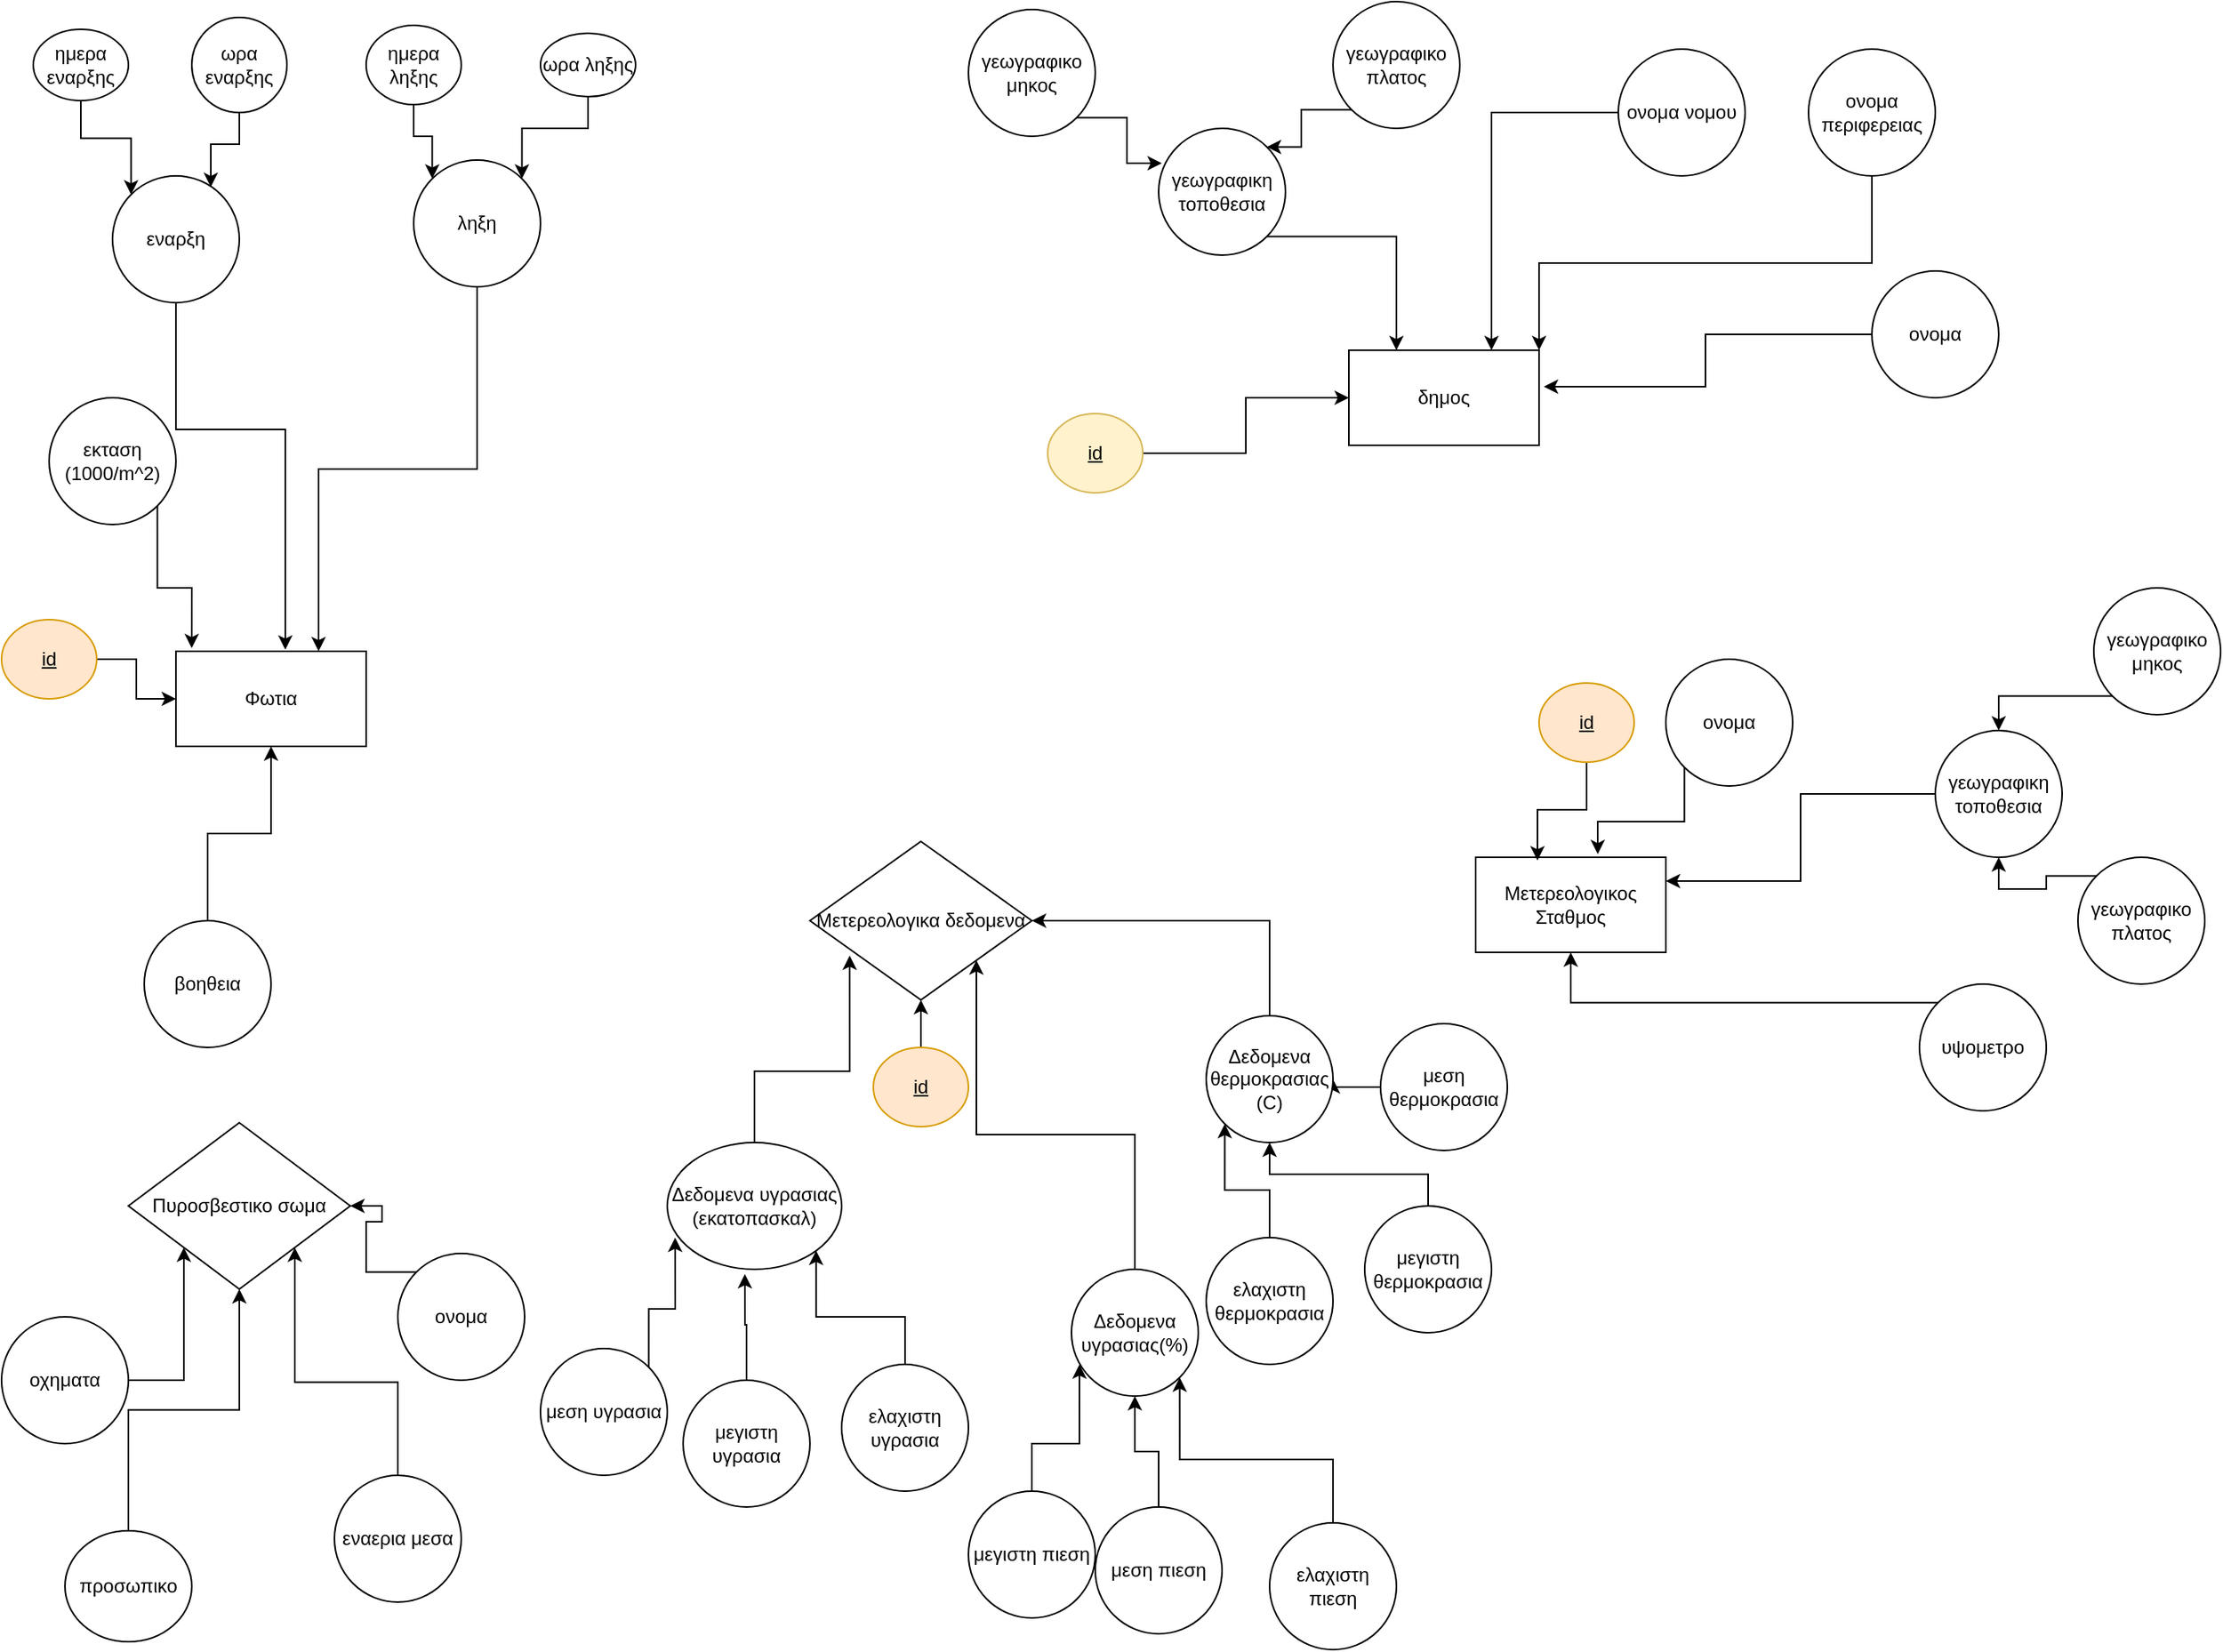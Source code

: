 <mxfile version="20.6.2" type="github" pages="3">
  <diagram id="R2lEEEUBdFMjLlhIrx00" name="Page-1">
    <mxGraphModel dx="2523" dy="826" grid="1" gridSize="10" guides="1" tooltips="1" connect="1" arrows="1" fold="1" page="1" pageScale="1" pageWidth="850" pageHeight="1100" math="0" shadow="0" extFonts="Permanent Marker^https://fonts.googleapis.com/css?family=Permanent+Marker">
      <root>
        <mxCell id="0" />
        <mxCell id="1" parent="0" />
        <mxCell id="Yi5dwS_RS6isdYSKXxk6-111" style="edgeStyle=orthogonalEdgeStyle;rounded=0;orthogonalLoop=1;jettySize=auto;html=1;exitX=1;exitY=0.5;exitDx=0;exitDy=0;entryX=0;entryY=0.5;entryDx=0;entryDy=0;fontFamily=Helvetica;" edge="1" parent="1" source="Yi5dwS_RS6isdYSKXxk6-2" target="Yi5dwS_RS6isdYSKXxk6-15">
          <mxGeometry relative="1" as="geometry" />
        </mxCell>
        <mxCell id="Yi5dwS_RS6isdYSKXxk6-2" value="id" style="ellipse;whiteSpace=wrap;html=1;fontFamily=Helvetica;fontStyle=4;fillColor=#ffe6cc;strokeColor=#d79b00;" vertex="1" parent="1">
          <mxGeometry x="-290" y="400" width="60" height="50" as="geometry" />
        </mxCell>
        <mxCell id="Yi5dwS_RS6isdYSKXxk6-115" style="edgeStyle=orthogonalEdgeStyle;rounded=0;orthogonalLoop=1;jettySize=auto;html=1;exitX=0.5;exitY=1;exitDx=0;exitDy=0;entryX=0;entryY=0;entryDx=0;entryDy=0;fontFamily=Helvetica;" edge="1" parent="1" source="Yi5dwS_RS6isdYSKXxk6-3" target="Yi5dwS_RS6isdYSKXxk6-83">
          <mxGeometry relative="1" as="geometry" />
        </mxCell>
        <mxCell id="Yi5dwS_RS6isdYSKXxk6-3" value="ημερα εναρξης" style="ellipse;whiteSpace=wrap;html=1;fontFamily=Helvetica;" vertex="1" parent="1">
          <mxGeometry x="-270" y="27.5" width="60" height="45" as="geometry" />
        </mxCell>
        <mxCell id="Yi5dwS_RS6isdYSKXxk6-117" style="edgeStyle=orthogonalEdgeStyle;rounded=0;orthogonalLoop=1;jettySize=auto;html=1;exitX=0.5;exitY=1;exitDx=0;exitDy=0;entryX=1;entryY=0;entryDx=0;entryDy=0;fontFamily=Helvetica;" edge="1" parent="1" source="Yi5dwS_RS6isdYSKXxk6-4" target="Yi5dwS_RS6isdYSKXxk6-84">
          <mxGeometry relative="1" as="geometry" />
        </mxCell>
        <mxCell id="Yi5dwS_RS6isdYSKXxk6-4" value="ωρα ληξης" style="ellipse;whiteSpace=wrap;html=1;fontFamily=Helvetica;" vertex="1" parent="1">
          <mxGeometry x="50" y="30" width="60" height="40" as="geometry" />
        </mxCell>
        <mxCell id="Yi5dwS_RS6isdYSKXxk6-114" style="edgeStyle=orthogonalEdgeStyle;rounded=0;orthogonalLoop=1;jettySize=auto;html=1;exitX=0.5;exitY=1;exitDx=0;exitDy=0;entryX=0.775;entryY=0.088;entryDx=0;entryDy=0;entryPerimeter=0;fontFamily=Helvetica;" edge="1" parent="1" source="Yi5dwS_RS6isdYSKXxk6-6" target="Yi5dwS_RS6isdYSKXxk6-83">
          <mxGeometry relative="1" as="geometry" />
        </mxCell>
        <mxCell id="Yi5dwS_RS6isdYSKXxk6-6" value="ωρα εναρξης" style="ellipse;whiteSpace=wrap;html=1;fontFamily=Helvetica;" vertex="1" parent="1">
          <mxGeometry x="-170" y="20" width="60" height="60" as="geometry" />
        </mxCell>
        <mxCell id="Yi5dwS_RS6isdYSKXxk6-116" style="edgeStyle=orthogonalEdgeStyle;rounded=0;orthogonalLoop=1;jettySize=auto;html=1;exitX=0.5;exitY=1;exitDx=0;exitDy=0;entryX=0;entryY=0;entryDx=0;entryDy=0;fontFamily=Helvetica;" edge="1" parent="1" source="Yi5dwS_RS6isdYSKXxk6-7" target="Yi5dwS_RS6isdYSKXxk6-84">
          <mxGeometry relative="1" as="geometry" />
        </mxCell>
        <mxCell id="Yi5dwS_RS6isdYSKXxk6-7" value="ημερα ληξης" style="ellipse;whiteSpace=wrap;html=1;fontFamily=Helvetica;" vertex="1" parent="1">
          <mxGeometry x="-60" y="25" width="60" height="50" as="geometry" />
        </mxCell>
        <mxCell id="Yi5dwS_RS6isdYSKXxk6-112" style="edgeStyle=orthogonalEdgeStyle;rounded=0;orthogonalLoop=1;jettySize=auto;html=1;exitX=1;exitY=1;exitDx=0;exitDy=0;entryX=0.083;entryY=-0.033;entryDx=0;entryDy=0;entryPerimeter=0;fontFamily=Helvetica;" edge="1" parent="1" source="Yi5dwS_RS6isdYSKXxk6-9" target="Yi5dwS_RS6isdYSKXxk6-15">
          <mxGeometry relative="1" as="geometry" />
        </mxCell>
        <mxCell id="Yi5dwS_RS6isdYSKXxk6-9" value="εκταση (1000/m^2)" style="ellipse;whiteSpace=wrap;html=1;fontFamily=Helvetica;" vertex="1" parent="1">
          <mxGeometry x="-260" y="260" width="80" height="80" as="geometry" />
        </mxCell>
        <mxCell id="Yi5dwS_RS6isdYSKXxk6-141" style="edgeStyle=orthogonalEdgeStyle;rounded=0;orthogonalLoop=1;jettySize=auto;html=1;exitX=1;exitY=0.5;exitDx=0;exitDy=0;entryX=0;entryY=1;entryDx=0;entryDy=0;fontFamily=Helvetica;" edge="1" parent="1" source="Yi5dwS_RS6isdYSKXxk6-12" target="Yi5dwS_RS6isdYSKXxk6-145">
          <mxGeometry relative="1" as="geometry">
            <mxPoint x="-200" y="800" as="targetPoint" />
          </mxGeometry>
        </mxCell>
        <mxCell id="Yi5dwS_RS6isdYSKXxk6-12" value="οχηματα" style="ellipse;whiteSpace=wrap;html=1;fontFamily=Helvetica;" vertex="1" parent="1">
          <mxGeometry x="-290" y="840" width="80" height="80" as="geometry" />
        </mxCell>
        <mxCell id="Yi5dwS_RS6isdYSKXxk6-137" style="edgeStyle=orthogonalEdgeStyle;rounded=0;orthogonalLoop=1;jettySize=auto;html=1;exitX=0.5;exitY=0;exitDx=0;exitDy=0;entryX=0.5;entryY=1;entryDx=0;entryDy=0;fontFamily=Helvetica;" edge="1" parent="1" source="Yi5dwS_RS6isdYSKXxk6-13" target="Yi5dwS_RS6isdYSKXxk6-145">
          <mxGeometry relative="1" as="geometry">
            <mxPoint x="-140" y="830" as="targetPoint" />
          </mxGeometry>
        </mxCell>
        <mxCell id="Yi5dwS_RS6isdYSKXxk6-13" value="προσωπικο" style="ellipse;whiteSpace=wrap;html=1;fontFamily=Helvetica;" vertex="1" parent="1">
          <mxGeometry x="-250" y="975" width="80" height="70" as="geometry" />
        </mxCell>
        <mxCell id="Yi5dwS_RS6isdYSKXxk6-136" style="edgeStyle=orthogonalEdgeStyle;rounded=0;orthogonalLoop=1;jettySize=auto;html=1;exitX=0.5;exitY=0;exitDx=0;exitDy=0;fontFamily=Helvetica;entryX=1;entryY=1;entryDx=0;entryDy=0;" edge="1" parent="1" source="Yi5dwS_RS6isdYSKXxk6-14" target="Yi5dwS_RS6isdYSKXxk6-145">
          <mxGeometry relative="1" as="geometry">
            <mxPoint x="-110" y="830" as="targetPoint" />
          </mxGeometry>
        </mxCell>
        <mxCell id="Yi5dwS_RS6isdYSKXxk6-14" value="εναερια μεσα" style="ellipse;whiteSpace=wrap;html=1;fontFamily=Helvetica;" vertex="1" parent="1">
          <mxGeometry x="-80" y="940" width="80" height="80" as="geometry" />
        </mxCell>
        <mxCell id="Yi5dwS_RS6isdYSKXxk6-15" value="Φωτια" style="whiteSpace=wrap;html=1;fontFamily=Helvetica;" vertex="1" parent="1">
          <mxGeometry x="-180" y="420" width="120" height="60" as="geometry" />
        </mxCell>
        <mxCell id="Yi5dwS_RS6isdYSKXxk6-57" value="δημος" style="rounded=0;whiteSpace=wrap;html=1;fontFamily=Helvetica;" vertex="1" parent="1">
          <mxGeometry x="560" y="230" width="120" height="60" as="geometry" />
        </mxCell>
        <mxCell id="Yi5dwS_RS6isdYSKXxk6-134" style="edgeStyle=orthogonalEdgeStyle;rounded=0;orthogonalLoop=1;jettySize=auto;html=1;exitX=1;exitY=0.5;exitDx=0;exitDy=0;entryX=0;entryY=0.5;entryDx=0;entryDy=0;fontFamily=Helvetica;" edge="1" parent="1" source="Yi5dwS_RS6isdYSKXxk6-58" target="Yi5dwS_RS6isdYSKXxk6-57">
          <mxGeometry relative="1" as="geometry" />
        </mxCell>
        <mxCell id="Yi5dwS_RS6isdYSKXxk6-58" value="id" style="ellipse;whiteSpace=wrap;html=1;fontFamily=Helvetica;fontStyle=4;fillColor=#fff2cc;strokeColor=#d6b656;" vertex="1" parent="1">
          <mxGeometry x="370" y="270" width="60" height="50" as="geometry" />
        </mxCell>
        <mxCell id="Yi5dwS_RS6isdYSKXxk6-131" style="edgeStyle=orthogonalEdgeStyle;rounded=0;orthogonalLoop=1;jettySize=auto;html=1;exitX=0.5;exitY=1;exitDx=0;exitDy=0;entryX=1;entryY=0;entryDx=0;entryDy=0;fontFamily=Helvetica;" edge="1" parent="1" source="Yi5dwS_RS6isdYSKXxk6-60" target="Yi5dwS_RS6isdYSKXxk6-57">
          <mxGeometry relative="1" as="geometry" />
        </mxCell>
        <mxCell id="Yi5dwS_RS6isdYSKXxk6-60" value="ονομα περιφερειας" style="ellipse;whiteSpace=wrap;html=1;fontFamily=Helvetica;" vertex="1" parent="1">
          <mxGeometry x="850" y="40" width="80" height="80" as="geometry" />
        </mxCell>
        <mxCell id="Yi5dwS_RS6isdYSKXxk6-132" style="edgeStyle=orthogonalEdgeStyle;rounded=0;orthogonalLoop=1;jettySize=auto;html=1;exitX=0;exitY=0.5;exitDx=0;exitDy=0;entryX=0.75;entryY=0;entryDx=0;entryDy=0;fontFamily=Helvetica;" edge="1" parent="1" source="Yi5dwS_RS6isdYSKXxk6-61" target="Yi5dwS_RS6isdYSKXxk6-57">
          <mxGeometry relative="1" as="geometry" />
        </mxCell>
        <mxCell id="Yi5dwS_RS6isdYSKXxk6-61" value="ονομα νομου" style="ellipse;whiteSpace=wrap;html=1;fontFamily=Helvetica;" vertex="1" parent="1">
          <mxGeometry x="730" y="40" width="80" height="80" as="geometry" />
        </mxCell>
        <mxCell id="Yi5dwS_RS6isdYSKXxk6-128" style="edgeStyle=orthogonalEdgeStyle;rounded=0;orthogonalLoop=1;jettySize=auto;html=1;exitX=0;exitY=0.5;exitDx=0;exitDy=0;entryX=1.025;entryY=0.383;entryDx=0;entryDy=0;entryPerimeter=0;fontFamily=Helvetica;" edge="1" parent="1" source="Yi5dwS_RS6isdYSKXxk6-62" target="Yi5dwS_RS6isdYSKXxk6-57">
          <mxGeometry relative="1" as="geometry" />
        </mxCell>
        <mxCell id="Yi5dwS_RS6isdYSKXxk6-62" value="ονομα" style="ellipse;whiteSpace=wrap;html=1;fontFamily=Helvetica;" vertex="1" parent="1">
          <mxGeometry x="890" y="180" width="80" height="80" as="geometry" />
        </mxCell>
        <mxCell id="Yi5dwS_RS6isdYSKXxk6-127" style="edgeStyle=orthogonalEdgeStyle;rounded=0;orthogonalLoop=1;jettySize=auto;html=1;exitX=1;exitY=1;exitDx=0;exitDy=0;entryX=0.025;entryY=0.275;entryDx=0;entryDy=0;entryPerimeter=0;fontFamily=Helvetica;" edge="1" parent="1" source="Yi5dwS_RS6isdYSKXxk6-63" target="Yi5dwS_RS6isdYSKXxk6-86">
          <mxGeometry relative="1" as="geometry" />
        </mxCell>
        <mxCell id="Yi5dwS_RS6isdYSKXxk6-63" value="γεωγραφικο μηκος" style="ellipse;whiteSpace=wrap;html=1;fontFamily=Helvetica;" vertex="1" parent="1">
          <mxGeometry x="320" y="15" width="80" height="80" as="geometry" />
        </mxCell>
        <mxCell id="Yi5dwS_RS6isdYSKXxk6-126" style="edgeStyle=orthogonalEdgeStyle;rounded=0;orthogonalLoop=1;jettySize=auto;html=1;exitX=0;exitY=1;exitDx=0;exitDy=0;entryX=1;entryY=0;entryDx=0;entryDy=0;fontFamily=Helvetica;" edge="1" parent="1" source="Yi5dwS_RS6isdYSKXxk6-64" target="Yi5dwS_RS6isdYSKXxk6-86">
          <mxGeometry relative="1" as="geometry" />
        </mxCell>
        <mxCell id="Yi5dwS_RS6isdYSKXxk6-64" value="γεωγραφικο πλατος" style="ellipse;whiteSpace=wrap;html=1;fontFamily=Helvetica;" vertex="1" parent="1">
          <mxGeometry x="550" y="10" width="80" height="80" as="geometry" />
        </mxCell>
        <mxCell id="Yi5dwS_RS6isdYSKXxk6-65" value="Μετερεολογικος Σταθμος" style="whiteSpace=wrap;html=1;fontFamily=Helvetica;allowArrows=1;" vertex="1" parent="1">
          <mxGeometry x="640" y="550" width="120" height="60" as="geometry" />
        </mxCell>
        <mxCell id="Yi5dwS_RS6isdYSKXxk6-97" style="edgeStyle=orthogonalEdgeStyle;rounded=0;orthogonalLoop=1;jettySize=auto;html=1;exitX=0.5;exitY=1;exitDx=0;exitDy=0;entryX=0.325;entryY=0.033;entryDx=0;entryDy=0;entryPerimeter=0;fontFamily=Helvetica;" edge="1" parent="1" source="Yi5dwS_RS6isdYSKXxk6-66" target="Yi5dwS_RS6isdYSKXxk6-65">
          <mxGeometry relative="1" as="geometry" />
        </mxCell>
        <mxCell id="Yi5dwS_RS6isdYSKXxk6-66" value="id" style="ellipse;whiteSpace=wrap;html=1;fontFamily=Helvetica;fontStyle=4;fillColor=#ffe6cc;strokeColor=#d79b00;" vertex="1" parent="1">
          <mxGeometry x="680" y="440" width="60" height="50" as="geometry" />
        </mxCell>
        <mxCell id="Yi5dwS_RS6isdYSKXxk6-96" style="edgeStyle=orthogonalEdgeStyle;rounded=0;orthogonalLoop=1;jettySize=auto;html=1;exitX=0;exitY=1;exitDx=0;exitDy=0;entryX=0.642;entryY=-0.033;entryDx=0;entryDy=0;entryPerimeter=0;fontFamily=Helvetica;" edge="1" parent="1" source="Yi5dwS_RS6isdYSKXxk6-67" target="Yi5dwS_RS6isdYSKXxk6-65">
          <mxGeometry relative="1" as="geometry" />
        </mxCell>
        <mxCell id="Yi5dwS_RS6isdYSKXxk6-67" value="ονομα" style="ellipse;whiteSpace=wrap;html=1;fontFamily=Helvetica;" vertex="1" parent="1">
          <mxGeometry x="760" y="425" width="80" height="80" as="geometry" />
        </mxCell>
        <mxCell id="Yi5dwS_RS6isdYSKXxk6-93" style="edgeStyle=orthogonalEdgeStyle;rounded=0;orthogonalLoop=1;jettySize=auto;html=1;exitX=0;exitY=1;exitDx=0;exitDy=0;fontFamily=Helvetica;" edge="1" parent="1" source="Yi5dwS_RS6isdYSKXxk6-68" target="Yi5dwS_RS6isdYSKXxk6-88">
          <mxGeometry relative="1" as="geometry" />
        </mxCell>
        <mxCell id="Yi5dwS_RS6isdYSKXxk6-68" value="γεωγραφικο μηκος" style="ellipse;whiteSpace=wrap;html=1;fontFamily=Helvetica;" vertex="1" parent="1">
          <mxGeometry x="1030" y="380" width="80" height="80" as="geometry" />
        </mxCell>
        <mxCell id="Yi5dwS_RS6isdYSKXxk6-94" style="edgeStyle=orthogonalEdgeStyle;rounded=0;orthogonalLoop=1;jettySize=auto;html=1;exitX=0;exitY=0;exitDx=0;exitDy=0;entryX=0.5;entryY=1;entryDx=0;entryDy=0;fontFamily=Helvetica;" edge="1" parent="1" source="Yi5dwS_RS6isdYSKXxk6-69" target="Yi5dwS_RS6isdYSKXxk6-88">
          <mxGeometry relative="1" as="geometry" />
        </mxCell>
        <mxCell id="Yi5dwS_RS6isdYSKXxk6-69" value="γεωγραφικο πλατος" style="ellipse;whiteSpace=wrap;html=1;fontFamily=Helvetica;" vertex="1" parent="1">
          <mxGeometry x="1020" y="550" width="80" height="80" as="geometry" />
        </mxCell>
        <mxCell id="Yi5dwS_RS6isdYSKXxk6-98" style="edgeStyle=orthogonalEdgeStyle;rounded=0;orthogonalLoop=1;jettySize=auto;html=1;exitX=0;exitY=0;exitDx=0;exitDy=0;entryX=0.5;entryY=1;entryDx=0;entryDy=0;fontFamily=Helvetica;" edge="1" parent="1" source="Yi5dwS_RS6isdYSKXxk6-70" target="Yi5dwS_RS6isdYSKXxk6-65">
          <mxGeometry relative="1" as="geometry" />
        </mxCell>
        <mxCell id="Yi5dwS_RS6isdYSKXxk6-70" value="υψομετρο" style="ellipse;whiteSpace=wrap;html=1;fontFamily=Helvetica;" vertex="1" parent="1">
          <mxGeometry x="920" y="630" width="80" height="80" as="geometry" />
        </mxCell>
        <mxCell id="Yi5dwS_RS6isdYSKXxk6-121" style="edgeStyle=orthogonalEdgeStyle;rounded=0;orthogonalLoop=1;jettySize=auto;html=1;exitX=0.5;exitY=0;exitDx=0;exitDy=0;entryX=0.5;entryY=1;entryDx=0;entryDy=0;fontFamily=Helvetica;" edge="1" parent="1" source="Yi5dwS_RS6isdYSKXxk6-72" target="Yi5dwS_RS6isdYSKXxk6-89">
          <mxGeometry relative="1" as="geometry" />
        </mxCell>
        <mxCell id="Yi5dwS_RS6isdYSKXxk6-72" value="id" style="ellipse;whiteSpace=wrap;html=1;fontFamily=Helvetica;fontStyle=4;fillColor=#ffe6cc;strokeColor=#d79b00;" vertex="1" parent="1">
          <mxGeometry x="260" y="670" width="60" height="50" as="geometry" />
        </mxCell>
        <mxCell id="Yi5dwS_RS6isdYSKXxk6-125" style="edgeStyle=orthogonalEdgeStyle;rounded=0;orthogonalLoop=1;jettySize=auto;html=1;exitX=0;exitY=0.5;exitDx=0;exitDy=0;entryX=1;entryY=0.5;entryDx=0;entryDy=0;fontFamily=Helvetica;" edge="1" parent="1" source="Yi5dwS_RS6isdYSKXxk6-73" target="Yi5dwS_RS6isdYSKXxk6-90">
          <mxGeometry relative="1" as="geometry" />
        </mxCell>
        <mxCell id="Yi5dwS_RS6isdYSKXxk6-73" value="μεση θερμοκρασια" style="ellipse;whiteSpace=wrap;html=1;fontFamily=Helvetica;" vertex="1" parent="1">
          <mxGeometry x="580" y="655" width="80" height="80" as="geometry" />
        </mxCell>
        <mxCell id="Yi5dwS_RS6isdYSKXxk6-101" style="edgeStyle=orthogonalEdgeStyle;rounded=0;orthogonalLoop=1;jettySize=auto;html=1;exitX=0.5;exitY=0;exitDx=0;exitDy=0;entryX=0;entryY=1;entryDx=0;entryDy=0;fontFamily=Helvetica;" edge="1" parent="1" source="Yi5dwS_RS6isdYSKXxk6-74" target="Yi5dwS_RS6isdYSKXxk6-90">
          <mxGeometry relative="1" as="geometry" />
        </mxCell>
        <mxCell id="Yi5dwS_RS6isdYSKXxk6-74" value="ελαχιστη θερμοκρασια" style="ellipse;whiteSpace=wrap;html=1;fontFamily=Helvetica;" vertex="1" parent="1">
          <mxGeometry x="470" y="790" width="80" height="80" as="geometry" />
        </mxCell>
        <mxCell id="Yi5dwS_RS6isdYSKXxk6-99" style="edgeStyle=orthogonalEdgeStyle;rounded=0;orthogonalLoop=1;jettySize=auto;html=1;exitX=0.5;exitY=0;exitDx=0;exitDy=0;entryX=0.5;entryY=1;entryDx=0;entryDy=0;fontFamily=Helvetica;" edge="1" parent="1" source="Yi5dwS_RS6isdYSKXxk6-75" target="Yi5dwS_RS6isdYSKXxk6-90">
          <mxGeometry relative="1" as="geometry" />
        </mxCell>
        <mxCell id="Yi5dwS_RS6isdYSKXxk6-75" value="μεγιστη θερμοκρασια" style="ellipse;whiteSpace=wrap;html=1;fontFamily=Helvetica;" vertex="1" parent="1">
          <mxGeometry x="570" y="770" width="80" height="80" as="geometry" />
        </mxCell>
        <mxCell id="Yi5dwS_RS6isdYSKXxk6-107" style="edgeStyle=orthogonalEdgeStyle;rounded=0;orthogonalLoop=1;jettySize=auto;html=1;exitX=1;exitY=0;exitDx=0;exitDy=0;entryX=0.045;entryY=0.75;entryDx=0;entryDy=0;entryPerimeter=0;fontFamily=Helvetica;" edge="1" parent="1" source="Yi5dwS_RS6isdYSKXxk6-77" target="Yi5dwS_RS6isdYSKXxk6-92">
          <mxGeometry relative="1" as="geometry" />
        </mxCell>
        <mxCell id="Yi5dwS_RS6isdYSKXxk6-77" value="μεση υγρασια" style="ellipse;whiteSpace=wrap;html=1;fontFamily=Helvetica;" vertex="1" parent="1">
          <mxGeometry x="50" y="860" width="80" height="80" as="geometry" />
        </mxCell>
        <mxCell id="Yi5dwS_RS6isdYSKXxk6-106" style="edgeStyle=orthogonalEdgeStyle;rounded=0;orthogonalLoop=1;jettySize=auto;html=1;exitX=0.5;exitY=0;exitDx=0;exitDy=0;entryX=0.445;entryY=1.038;entryDx=0;entryDy=0;entryPerimeter=0;fontFamily=Helvetica;" edge="1" parent="1" source="Yi5dwS_RS6isdYSKXxk6-78" target="Yi5dwS_RS6isdYSKXxk6-92">
          <mxGeometry relative="1" as="geometry" />
        </mxCell>
        <mxCell id="Yi5dwS_RS6isdYSKXxk6-78" value="μεγιστη υγρασια" style="ellipse;whiteSpace=wrap;html=1;fontFamily=Helvetica;" vertex="1" parent="1">
          <mxGeometry x="140" y="880" width="80" height="80" as="geometry" />
        </mxCell>
        <mxCell id="Yi5dwS_RS6isdYSKXxk6-105" style="edgeStyle=orthogonalEdgeStyle;rounded=0;orthogonalLoop=1;jettySize=auto;html=1;exitX=0.5;exitY=0;exitDx=0;exitDy=0;entryX=1;entryY=1;entryDx=0;entryDy=0;fontFamily=Helvetica;" edge="1" parent="1" source="Yi5dwS_RS6isdYSKXxk6-79" target="Yi5dwS_RS6isdYSKXxk6-92">
          <mxGeometry relative="1" as="geometry" />
        </mxCell>
        <mxCell id="Yi5dwS_RS6isdYSKXxk6-79" value="ελαχιστη υγρασια" style="ellipse;whiteSpace=wrap;html=1;fontFamily=Helvetica;" vertex="1" parent="1">
          <mxGeometry x="240" y="870" width="80" height="80" as="geometry" />
        </mxCell>
        <mxCell id="Yi5dwS_RS6isdYSKXxk6-103" style="edgeStyle=orthogonalEdgeStyle;rounded=0;orthogonalLoop=1;jettySize=auto;html=1;exitX=0.5;exitY=0;exitDx=0;exitDy=0;entryX=0.5;entryY=1;entryDx=0;entryDy=0;fontFamily=Helvetica;" edge="1" parent="1" source="Yi5dwS_RS6isdYSKXxk6-80" target="Yi5dwS_RS6isdYSKXxk6-91">
          <mxGeometry relative="1" as="geometry" />
        </mxCell>
        <mxCell id="Yi5dwS_RS6isdYSKXxk6-80" value="μεση πιεση" style="ellipse;whiteSpace=wrap;html=1;fontFamily=Helvetica;" vertex="1" parent="1">
          <mxGeometry x="400" y="960" width="80" height="80" as="geometry" />
        </mxCell>
        <mxCell id="Yi5dwS_RS6isdYSKXxk6-102" style="edgeStyle=orthogonalEdgeStyle;rounded=0;orthogonalLoop=1;jettySize=auto;html=1;exitX=0.5;exitY=0;exitDx=0;exitDy=0;entryX=1;entryY=1;entryDx=0;entryDy=0;fontFamily=Helvetica;" edge="1" parent="1" source="Yi5dwS_RS6isdYSKXxk6-81" target="Yi5dwS_RS6isdYSKXxk6-91">
          <mxGeometry relative="1" as="geometry" />
        </mxCell>
        <mxCell id="Yi5dwS_RS6isdYSKXxk6-81" value="ελαχιστη πιεση" style="ellipse;whiteSpace=wrap;html=1;fontFamily=Helvetica;" vertex="1" parent="1">
          <mxGeometry x="510" y="970" width="80" height="80" as="geometry" />
        </mxCell>
        <mxCell id="Yi5dwS_RS6isdYSKXxk6-120" style="edgeStyle=orthogonalEdgeStyle;rounded=0;orthogonalLoop=1;jettySize=auto;html=1;exitX=0.5;exitY=0;exitDx=0;exitDy=0;entryX=0.063;entryY=0.75;entryDx=0;entryDy=0;entryPerimeter=0;fontFamily=Helvetica;" edge="1" parent="1" source="Yi5dwS_RS6isdYSKXxk6-82" target="Yi5dwS_RS6isdYSKXxk6-91">
          <mxGeometry relative="1" as="geometry" />
        </mxCell>
        <mxCell id="Yi5dwS_RS6isdYSKXxk6-82" value="μεγιστη πιεση" style="ellipse;whiteSpace=wrap;html=1;fontFamily=Helvetica;" vertex="1" parent="1">
          <mxGeometry x="320" y="950" width="80" height="80" as="geometry" />
        </mxCell>
        <mxCell id="Yi5dwS_RS6isdYSKXxk6-113" style="edgeStyle=orthogonalEdgeStyle;rounded=0;orthogonalLoop=1;jettySize=auto;html=1;exitX=0.5;exitY=1;exitDx=0;exitDy=0;entryX=0.575;entryY=-0.017;entryDx=0;entryDy=0;entryPerimeter=0;fontFamily=Helvetica;" edge="1" parent="1" source="Yi5dwS_RS6isdYSKXxk6-83" target="Yi5dwS_RS6isdYSKXxk6-15">
          <mxGeometry relative="1" as="geometry">
            <Array as="points">
              <mxPoint x="-180" y="280" />
              <mxPoint x="-111" y="280" />
            </Array>
          </mxGeometry>
        </mxCell>
        <mxCell id="Yi5dwS_RS6isdYSKXxk6-83" value="εναρξη" style="ellipse;whiteSpace=wrap;html=1;fontFamily=Helvetica;gradientColor=none;" vertex="1" parent="1">
          <mxGeometry x="-220" y="120" width="80" height="80" as="geometry" />
        </mxCell>
        <mxCell id="Yi5dwS_RS6isdYSKXxk6-118" style="edgeStyle=orthogonalEdgeStyle;rounded=0;orthogonalLoop=1;jettySize=auto;html=1;exitX=0.5;exitY=1;exitDx=0;exitDy=0;entryX=0.75;entryY=0;entryDx=0;entryDy=0;fontFamily=Helvetica;" edge="1" parent="1" source="Yi5dwS_RS6isdYSKXxk6-84" target="Yi5dwS_RS6isdYSKXxk6-15">
          <mxGeometry relative="1" as="geometry" />
        </mxCell>
        <mxCell id="Yi5dwS_RS6isdYSKXxk6-84" value="ληξη" style="ellipse;whiteSpace=wrap;html=1;fontFamily=Helvetica;gradientColor=none;" vertex="1" parent="1">
          <mxGeometry x="-30" y="110" width="80" height="80" as="geometry" />
        </mxCell>
        <mxCell id="Yi5dwS_RS6isdYSKXxk6-119" style="edgeStyle=orthogonalEdgeStyle;rounded=0;orthogonalLoop=1;jettySize=auto;html=1;exitX=0.5;exitY=0;exitDx=0;exitDy=0;entryX=0.5;entryY=1;entryDx=0;entryDy=0;fontFamily=Helvetica;" edge="1" parent="1" source="Yi5dwS_RS6isdYSKXxk6-85" target="Yi5dwS_RS6isdYSKXxk6-15">
          <mxGeometry relative="1" as="geometry" />
        </mxCell>
        <mxCell id="Yi5dwS_RS6isdYSKXxk6-85" value="βοηθεια" style="ellipse;whiteSpace=wrap;html=1;fontFamily=Helvetica;gradientColor=none;" vertex="1" parent="1">
          <mxGeometry x="-200" y="590" width="80" height="80" as="geometry" />
        </mxCell>
        <mxCell id="Yi5dwS_RS6isdYSKXxk6-133" style="edgeStyle=orthogonalEdgeStyle;rounded=0;orthogonalLoop=1;jettySize=auto;html=1;exitX=1;exitY=1;exitDx=0;exitDy=0;entryX=0.25;entryY=0;entryDx=0;entryDy=0;fontFamily=Helvetica;" edge="1" parent="1" source="Yi5dwS_RS6isdYSKXxk6-86" target="Yi5dwS_RS6isdYSKXxk6-57">
          <mxGeometry relative="1" as="geometry" />
        </mxCell>
        <mxCell id="Yi5dwS_RS6isdYSKXxk6-86" value="γεωγραφικη τοποθεσια" style="ellipse;whiteSpace=wrap;html=1;fontFamily=Helvetica;gradientColor=none;" vertex="1" parent="1">
          <mxGeometry x="440" y="90" width="80" height="80" as="geometry" />
        </mxCell>
        <mxCell id="Yi5dwS_RS6isdYSKXxk6-95" style="edgeStyle=orthogonalEdgeStyle;rounded=0;orthogonalLoop=1;jettySize=auto;html=1;exitX=0;exitY=0.5;exitDx=0;exitDy=0;entryX=1;entryY=0.25;entryDx=0;entryDy=0;fontFamily=Helvetica;" edge="1" parent="1" source="Yi5dwS_RS6isdYSKXxk6-88" target="Yi5dwS_RS6isdYSKXxk6-65">
          <mxGeometry relative="1" as="geometry" />
        </mxCell>
        <mxCell id="Yi5dwS_RS6isdYSKXxk6-88" value="γεωγραφικη τοποθεσια" style="ellipse;whiteSpace=wrap;html=1;fontFamily=Helvetica;gradientColor=none;" vertex="1" parent="1">
          <mxGeometry x="930" y="470" width="80" height="80" as="geometry" />
        </mxCell>
        <mxCell id="Yi5dwS_RS6isdYSKXxk6-89" value="Μετερεολογικα δεδομενα" style="rhombus;whiteSpace=wrap;html=1;fontFamily=Helvetica;gradientColor=none;" vertex="1" parent="1">
          <mxGeometry x="220" y="540" width="140" height="100" as="geometry" />
        </mxCell>
        <mxCell id="Yi5dwS_RS6isdYSKXxk6-123" style="edgeStyle=orthogonalEdgeStyle;rounded=0;orthogonalLoop=1;jettySize=auto;html=1;exitX=0.5;exitY=0;exitDx=0;exitDy=0;entryX=1;entryY=0.5;entryDx=0;entryDy=0;fontFamily=Helvetica;" edge="1" parent="1" source="Yi5dwS_RS6isdYSKXxk6-90" target="Yi5dwS_RS6isdYSKXxk6-89">
          <mxGeometry relative="1" as="geometry" />
        </mxCell>
        <mxCell id="Yi5dwS_RS6isdYSKXxk6-90" value="Δεδομενα θερμοκρασιας (C)" style="ellipse;whiteSpace=wrap;html=1;fontFamily=Helvetica;gradientColor=none;" vertex="1" parent="1">
          <mxGeometry x="470" y="650" width="80" height="80" as="geometry" />
        </mxCell>
        <mxCell id="Yi5dwS_RS6isdYSKXxk6-122" style="edgeStyle=orthogonalEdgeStyle;rounded=0;orthogonalLoop=1;jettySize=auto;html=1;exitX=0.5;exitY=0;exitDx=0;exitDy=0;entryX=1;entryY=1;entryDx=0;entryDy=0;fontFamily=Helvetica;" edge="1" parent="1" source="Yi5dwS_RS6isdYSKXxk6-91" target="Yi5dwS_RS6isdYSKXxk6-89">
          <mxGeometry relative="1" as="geometry" />
        </mxCell>
        <mxCell id="Yi5dwS_RS6isdYSKXxk6-91" value="Δεδομενα υγρασιας(%)" style="ellipse;whiteSpace=wrap;html=1;fontFamily=Helvetica;gradientColor=none;" vertex="1" parent="1">
          <mxGeometry x="385" y="810" width="80" height="80" as="geometry" />
        </mxCell>
        <mxCell id="Yi5dwS_RS6isdYSKXxk6-124" style="edgeStyle=orthogonalEdgeStyle;rounded=0;orthogonalLoop=1;jettySize=auto;html=1;exitX=0.5;exitY=0;exitDx=0;exitDy=0;entryX=0.179;entryY=0.72;entryDx=0;entryDy=0;entryPerimeter=0;fontFamily=Helvetica;" edge="1" parent="1" source="Yi5dwS_RS6isdYSKXxk6-92" target="Yi5dwS_RS6isdYSKXxk6-89">
          <mxGeometry relative="1" as="geometry" />
        </mxCell>
        <mxCell id="Yi5dwS_RS6isdYSKXxk6-92" value="Δεδομενα υγρασιας (εκατοπασκαλ)" style="ellipse;whiteSpace=wrap;html=1;fontFamily=Helvetica;gradientColor=none;" vertex="1" parent="1">
          <mxGeometry x="130" y="730" width="110" height="80" as="geometry" />
        </mxCell>
        <mxCell id="Yi5dwS_RS6isdYSKXxk6-144" style="edgeStyle=orthogonalEdgeStyle;rounded=0;orthogonalLoop=1;jettySize=auto;html=1;exitX=0;exitY=0;exitDx=0;exitDy=0;entryX=1;entryY=0.5;entryDx=0;entryDy=0;fontFamily=Helvetica;" edge="1" parent="1" source="Yi5dwS_RS6isdYSKXxk6-143" target="Yi5dwS_RS6isdYSKXxk6-145">
          <mxGeometry relative="1" as="geometry">
            <mxPoint x="-80" y="800" as="targetPoint" />
          </mxGeometry>
        </mxCell>
        <mxCell id="Yi5dwS_RS6isdYSKXxk6-143" value="ονομα" style="ellipse;whiteSpace=wrap;html=1;fontFamily=Helvetica;gradientColor=none;" vertex="1" parent="1">
          <mxGeometry x="-40" y="800" width="80" height="80" as="geometry" />
        </mxCell>
        <mxCell id="Yi5dwS_RS6isdYSKXxk6-145" value="Πυροσβεστικο σωμα" style="rhombus;whiteSpace=wrap;html=1;fontFamily=Helvetica;gradientColor=none;" vertex="1" parent="1">
          <mxGeometry x="-210" y="717.5" width="140" height="105" as="geometry" />
        </mxCell>
      </root>
    </mxGraphModel>
  </diagram>
  <diagram id="CEp1g06nJTZ4KkStksls" name="Σελίδα-2">
    <mxGraphModel dx="4239" dy="1276" grid="1" gridSize="10" guides="1" tooltips="1" connect="1" arrows="1" fold="1" page="1" pageScale="1" pageWidth="827" pageHeight="1169" math="0" shadow="0">
      <root>
        <mxCell id="0" />
        <mxCell id="1" parent="0" />
        <mxCell id="nqCJBH1C47d7dDMXcwwF-1" value="id" style="ellipse;whiteSpace=wrap;html=1;align=center;fontStyle=4;fontFamily=Helvetica;fillColor=#ffe6cc;strokeColor=#d79b00;" vertex="1" parent="1">
          <mxGeometry x="-140" y="290" width="100" height="40" as="geometry" />
        </mxCell>
        <mxCell id="nqCJBH1C47d7dDMXcwwF-2" value="id" style="ellipse;whiteSpace=wrap;html=1;align=center;fontStyle=4;fontFamily=Helvetica;fillColor=#ffe6cc;strokeColor=#d79b00;" vertex="1" parent="1">
          <mxGeometry x="-734" y="135" width="100" height="50" as="geometry" />
        </mxCell>
        <mxCell id="nqCJBH1C47d7dDMXcwwF-3" value="id" style="ellipse;whiteSpace=wrap;html=1;align=center;fontStyle=4;fontFamily=Helvetica;fillColor=#ffe6cc;strokeColor=#d79b00;" vertex="1" parent="1">
          <mxGeometry x="670" y="620" width="100" height="40" as="geometry" />
        </mxCell>
        <mxCell id="nqCJBH1C47d7dDMXcwwF-5" value="Μετερεολογικος σταθμος" style="whiteSpace=wrap;html=1;align=center;fontFamily=Helvetica;gradientColor=none;" vertex="1" parent="1">
          <mxGeometry x="50" y="565" width="100" height="40" as="geometry" />
        </mxCell>
        <mxCell id="YEqpTYaION3zwlGJm5Tn-53" style="edgeStyle=orthogonalEdgeStyle;rounded=0;orthogonalLoop=1;jettySize=auto;html=1;exitX=0.5;exitY=1;exitDx=0;exitDy=0;entryX=0.5;entryY=0;entryDx=0;entryDy=0;fontFamily=Helvetica;" edge="1" parent="1" source="nqCJBH1C47d7dDMXcwwF-6" target="YEqpTYaION3zwlGJm5Tn-52">
          <mxGeometry relative="1" as="geometry" />
        </mxCell>
        <mxCell id="nqCJBH1C47d7dDMXcwwF-6" value="δημος" style="whiteSpace=wrap;html=1;align=center;fontFamily=Helvetica;gradientColor=none;" vertex="1" parent="1">
          <mxGeometry x="50" y="360" width="100" height="40" as="geometry" />
        </mxCell>
        <mxCell id="YEqpTYaION3zwlGJm5Tn-3" value="Πυρκαγια" style="whiteSpace=wrap;html=1;fontFamily=Helvetica;gradientColor=none;" vertex="1" parent="1">
          <mxGeometry x="-690" y="360" width="120" height="40" as="geometry" />
        </mxCell>
        <mxCell id="YEqpTYaION3zwlGJm5Tn-4" value="Δεδομενα" style="whiteSpace=wrap;html=1;fontFamily=Helvetica;gradientColor=none;" vertex="1" parent="1">
          <mxGeometry x="620" y="450" width="120" height="60" as="geometry" />
        </mxCell>
        <mxCell id="YEqpTYaION3zwlGJm5Tn-5" value="id" style="ellipse;whiteSpace=wrap;html=1;align=center;fontStyle=4;fontFamily=Helvetica;fillColor=#ffe6cc;strokeColor=#d79b00;" vertex="1" parent="1">
          <mxGeometry x="20" y="620" width="100" height="40" as="geometry" />
        </mxCell>
        <mxCell id="YEqpTYaION3zwlGJm5Tn-6" value="Ονομα" style="ellipse;whiteSpace=wrap;html=1;align=center;fontFamily=Helvetica;gradientColor=none;" vertex="1" parent="1">
          <mxGeometry x="-904" y="100" width="100" height="40" as="geometry" />
        </mxCell>
        <mxCell id="YEqpTYaION3zwlGJm5Tn-7" value="ωρα εναρξης" style="ellipse;whiteSpace=wrap;html=1;align=center;fontFamily=Helvetica;gradientColor=none;" vertex="1" parent="1">
          <mxGeometry x="-424" y="120" width="100" height="40" as="geometry" />
        </mxCell>
        <mxCell id="YEqpTYaION3zwlGJm5Tn-8" value="ημ/νια εναρξης" style="ellipse;whiteSpace=wrap;html=1;align=center;fontFamily=Helvetica;gradientColor=none;" vertex="1" parent="1">
          <mxGeometry x="-424" y="190" width="100" height="40" as="geometry" />
        </mxCell>
        <mxCell id="YEqpTYaION3zwlGJm5Tn-9" value="ωρα κατασβεσης" style="ellipse;whiteSpace=wrap;html=1;align=center;fontFamily=Helvetica;gradientColor=none;" vertex="1" parent="1">
          <mxGeometry x="-554" y="120" width="100" height="40" as="geometry" />
        </mxCell>
        <mxCell id="YEqpTYaION3zwlGJm5Tn-10" value="ημ/νια κατασβεσης" style="ellipse;whiteSpace=wrap;html=1;align=center;fontFamily=Helvetica;gradientColor=none;" vertex="1" parent="1">
          <mxGeometry x="-554" y="190" width="100" height="40" as="geometry" />
        </mxCell>
        <mxCell id="YEqpTYaION3zwlGJm5Tn-11" value="εκταση" style="ellipse;whiteSpace=wrap;html=1;align=center;fontFamily=Helvetica;gradientColor=none;" vertex="1" parent="1">
          <mxGeometry x="-734" y="225" width="100" height="40" as="geometry" />
        </mxCell>
        <mxCell id="YEqpTYaION3zwlGJm5Tn-12" value="πληθος προσωπικου" style="ellipse;whiteSpace=wrap;html=1;align=center;fontFamily=Helvetica;gradientColor=none;" vertex="1" parent="1">
          <mxGeometry x="-904" y="150" width="100" height="40" as="geometry" />
        </mxCell>
        <mxCell id="YEqpTYaION3zwlGJm5Tn-13" value="οχηματα" style="ellipse;whiteSpace=wrap;html=1;align=center;fontFamily=Helvetica;gradientColor=none;" vertex="1" parent="1">
          <mxGeometry x="-904" y="250" width="100" height="40" as="geometry" />
        </mxCell>
        <mxCell id="YEqpTYaION3zwlGJm5Tn-14" value="εναερια μεσα" style="ellipse;whiteSpace=wrap;html=1;align=center;fontFamily=Helvetica;gradientColor=none;" vertex="1" parent="1">
          <mxGeometry x="-904" y="200" width="100" height="40" as="geometry" />
        </mxCell>
        <mxCell id="YEqpTYaION3zwlGJm5Tn-19" value="ονομα" style="ellipse;whiteSpace=wrap;html=1;align=center;fontFamily=Helvetica;gradientColor=none;" vertex="1" parent="1">
          <mxGeometry x="20" y="180" width="100" height="40" as="geometry" />
        </mxCell>
        <mxCell id="YEqpTYaION3zwlGJm5Tn-20" value="περιφερεια" style="ellipse;whiteSpace=wrap;html=1;align=center;fontFamily=Helvetica;gradientColor=none;" vertex="1" parent="1">
          <mxGeometry x="-140" y="230" width="100" height="40" as="geometry" />
        </mxCell>
        <mxCell id="YEqpTYaION3zwlGJm5Tn-21" value="νομος" style="ellipse;whiteSpace=wrap;html=1;align=center;fontFamily=Helvetica;gradientColor=none;" vertex="1" parent="1">
          <mxGeometry x="130" y="240" width="100" height="40" as="geometry" />
        </mxCell>
        <mxCell id="YEqpTYaION3zwlGJm5Tn-22" value="γ.μηκος" style="ellipse;whiteSpace=wrap;html=1;align=center;fontFamily=Helvetica;gradientColor=none;" vertex="1" parent="1">
          <mxGeometry x="-140" y="120" width="100" height="40" as="geometry" />
        </mxCell>
        <mxCell id="YEqpTYaION3zwlGJm5Tn-23" value="γ. πλατος" style="ellipse;whiteSpace=wrap;html=1;align=center;fontFamily=Helvetica;gradientColor=none;" vertex="1" parent="1">
          <mxGeometry x="-140" y="180" width="100" height="40" as="geometry" />
        </mxCell>
        <mxCell id="YEqpTYaION3zwlGJm5Tn-24" value="ονομα" style="ellipse;whiteSpace=wrap;html=1;align=center;fontFamily=Helvetica;gradientColor=none;" vertex="1" parent="1">
          <mxGeometry x="-120" y="580" width="100" height="40" as="geometry" />
        </mxCell>
        <mxCell id="YEqpTYaION3zwlGJm5Tn-25" value="γ.μηκος" style="ellipse;whiteSpace=wrap;html=1;align=center;fontFamily=Helvetica;gradientColor=none;" vertex="1" parent="1">
          <mxGeometry x="80" y="670" width="100" height="40" as="geometry" />
        </mxCell>
        <mxCell id="YEqpTYaION3zwlGJm5Tn-26" value="γ.πλατος" style="ellipse;whiteSpace=wrap;html=1;align=center;fontFamily=Helvetica;gradientColor=none;" vertex="1" parent="1">
          <mxGeometry x="180" y="630" width="100" height="40" as="geometry" />
        </mxCell>
        <mxCell id="YEqpTYaION3zwlGJm5Tn-27" value="υψομετρο" style="ellipse;whiteSpace=wrap;html=1;align=center;fontFamily=Helvetica;gradientColor=none;" vertex="1" parent="1">
          <mxGeometry x="-80" y="660" width="100" height="40" as="geometry" />
        </mxCell>
        <mxCell id="YEqpTYaION3zwlGJm5Tn-28" value="ελαχιστη θερμοκρασια" style="ellipse;whiteSpace=wrap;html=1;align=center;fontFamily=Helvetica;gradientColor=none;" vertex="1" parent="1">
          <mxGeometry x="860" y="565" width="100" height="40" as="geometry" />
        </mxCell>
        <mxCell id="YEqpTYaION3zwlGJm5Tn-29" value="μεση&amp;nbsp;&lt;br&gt;θερμοκρασια" style="ellipse;whiteSpace=wrap;html=1;align=center;fontFamily=Helvetica;gradientColor=none;" vertex="1" parent="1">
          <mxGeometry x="860" y="620" width="100" height="40" as="geometry" />
        </mxCell>
        <mxCell id="YEqpTYaION3zwlGJm5Tn-30" value="μεγιστη&amp;nbsp;&lt;br&gt;θερμοκρασια" style="ellipse;whiteSpace=wrap;html=1;align=center;fontFamily=Helvetica;gradientColor=none;" vertex="1" parent="1">
          <mxGeometry x="860" y="670" width="100" height="40" as="geometry" />
        </mxCell>
        <mxCell id="YEqpTYaION3zwlGJm5Tn-31" value="ημ/νια&amp;nbsp;" style="ellipse;whiteSpace=wrap;html=1;align=center;fontFamily=Helvetica;gradientColor=none;" vertex="1" parent="1">
          <mxGeometry x="980" y="500" width="100" height="40" as="geometry" />
        </mxCell>
        <mxCell id="YEqpTYaION3zwlGJm5Tn-32" value="ελαχιστη πιεση" style="ellipse;whiteSpace=wrap;html=1;align=center;fontFamily=Helvetica;gradientColor=none;" vertex="1" parent="1">
          <mxGeometry x="980" y="565" width="100" height="40" as="geometry" />
        </mxCell>
        <mxCell id="YEqpTYaION3zwlGJm5Tn-33" value="μεση πιεση" style="ellipse;whiteSpace=wrap;html=1;align=center;fontFamily=Helvetica;gradientColor=none;" vertex="1" parent="1">
          <mxGeometry x="980" y="620" width="100" height="40" as="geometry" />
        </mxCell>
        <mxCell id="YEqpTYaION3zwlGJm5Tn-34" value="μεγιστη πιεση" style="ellipse;whiteSpace=wrap;html=1;align=center;fontFamily=Helvetica;gradientColor=none;" vertex="1" parent="1">
          <mxGeometry x="980" y="670" width="100" height="40" as="geometry" />
        </mxCell>
        <mxCell id="YEqpTYaION3zwlGJm5Tn-35" value="μεση υγρασια" style="ellipse;whiteSpace=wrap;html=1;align=center;fontFamily=Helvetica;gradientColor=none;" vertex="1" parent="1">
          <mxGeometry x="1130" y="610" width="100" height="40" as="geometry" />
        </mxCell>
        <mxCell id="YEqpTYaION3zwlGJm5Tn-36" value="μεγιστη υγρασια" style="ellipse;whiteSpace=wrap;html=1;align=center;fontFamily=Helvetica;gradientColor=none;" vertex="1" parent="1">
          <mxGeometry x="1130" y="670" width="100" height="40" as="geometry" />
        </mxCell>
        <mxCell id="YEqpTYaION3zwlGJm5Tn-37" value="ελαχιστη υγρασια" style="ellipse;whiteSpace=wrap;html=1;align=center;fontFamily=Helvetica;gradientColor=none;" vertex="1" parent="1">
          <mxGeometry x="1130" y="560" width="100" height="40" as="geometry" />
        </mxCell>
        <mxCell id="YEqpTYaION3zwlGJm5Tn-38" value="ημερισια βροχοπτωση" style="ellipse;whiteSpace=wrap;html=1;align=center;fontFamily=Helvetica;gradientColor=none;" vertex="1" parent="1">
          <mxGeometry x="1260" y="560" width="100" height="40" as="geometry" />
        </mxCell>
        <mxCell id="YEqpTYaION3zwlGJm5Tn-39" value="διευθηνση ανεμου" style="ellipse;whiteSpace=wrap;html=1;align=center;fontFamily=Helvetica;gradientColor=none;" vertex="1" parent="1">
          <mxGeometry x="1260" y="620" width="100" height="40" as="geometry" />
        </mxCell>
        <mxCell id="YEqpTYaION3zwlGJm5Tn-40" value="μεγ. ριπη ανεμου" style="ellipse;whiteSpace=wrap;html=1;align=center;fontFamily=Helvetica;gradientColor=none;" vertex="1" parent="1">
          <mxGeometry x="1260" y="690" width="100" height="40" as="geometry" />
        </mxCell>
        <mxCell id="YEqpTYaION3zwlGJm5Tn-41" value="μεγιστη ταχυτητα ανεμου" style="ellipse;whiteSpace=wrap;html=1;align=center;fontFamily=Helvetica;gradientColor=none;" vertex="1" parent="1">
          <mxGeometry x="1260" y="760" width="100" height="40" as="geometry" />
        </mxCell>
        <mxCell id="YEqpTYaION3zwlGJm5Tn-51" style="edgeStyle=orthogonalEdgeStyle;rounded=0;orthogonalLoop=1;jettySize=auto;html=1;exitX=1;exitY=0.5;exitDx=0;exitDy=0;fontFamily=Helvetica;" edge="1" parent="1" source="YEqpTYaION3zwlGJm5Tn-45" target="nqCJBH1C47d7dDMXcwwF-6">
          <mxGeometry relative="1" as="geometry" />
        </mxCell>
        <mxCell id="YEqpTYaION3zwlGJm5Tn-45" value="Εκδηλωθηκε" style="shape=rhombus;perimeter=rhombusPerimeter;whiteSpace=wrap;html=1;align=center;fontFamily=Helvetica;gradientColor=none;" vertex="1" parent="1">
          <mxGeometry x="-390" y="350" width="120" height="60" as="geometry" />
        </mxCell>
        <mxCell id="YEqpTYaION3zwlGJm5Tn-52" value="Εχει" style="shape=rhombus;perimeter=rhombusPerimeter;whiteSpace=wrap;html=1;align=center;fontFamily=Helvetica;gradientColor=none;" vertex="1" parent="1">
          <mxGeometry x="40" y="450" width="120" height="60" as="geometry" />
        </mxCell>
        <mxCell id="YEqpTYaION3zwlGJm5Tn-62" value="" style="endArrow=none;html=1;rounded=0;fontFamily=Helvetica;shape=link;entryX=0;entryY=0.5;entryDx=0;entryDy=0;exitX=1;exitY=0.5;exitDx=0;exitDy=0;" edge="1" parent="1" source="YEqpTYaION3zwlGJm5Tn-3" target="YEqpTYaION3zwlGJm5Tn-45">
          <mxGeometry relative="1" as="geometry">
            <mxPoint x="-530" y="410" as="sourcePoint" />
            <mxPoint x="-410" y="379.5" as="targetPoint" />
          </mxGeometry>
        </mxCell>
        <mxCell id="YEqpTYaION3zwlGJm5Tn-63" value="" style="endArrow=none;html=1;rounded=0;fontFamily=Helvetica;shape=link;exitX=0.5;exitY=0;exitDx=0;exitDy=0;" edge="1" parent="1" source="nqCJBH1C47d7dDMXcwwF-5" target="YEqpTYaION3zwlGJm5Tn-52">
          <mxGeometry relative="1" as="geometry">
            <mxPoint x="-320" y="530" as="sourcePoint" />
            <mxPoint x="-160" y="530" as="targetPoint" />
          </mxGeometry>
        </mxCell>
        <mxCell id="YEqpTYaION3zwlGJm5Tn-65" value="Δημιουργηθηκαν" style="shape=rhombus;perimeter=rhombusPerimeter;whiteSpace=wrap;html=1;align=center;fontFamily=Helvetica;gradientColor=none;" vertex="1" parent="1">
          <mxGeometry x="320" y="450" width="120" height="60" as="geometry" />
        </mxCell>
        <mxCell id="YEqpTYaION3zwlGJm5Tn-66" value="" style="line;strokeWidth=1;rotatable=0;dashed=0;labelPosition=right;align=left;verticalAlign=middle;spacingTop=0;spacingLeft=6;points=[];portConstraint=eastwest;fontFamily=Helvetica;gradientColor=none;" vertex="1" parent="1">
          <mxGeometry x="440" y="475" width="180" height="10" as="geometry" />
        </mxCell>
        <mxCell id="JqrRzj0LVGVW1dKuVbKT-1" value="" style="endArrow=none;html=1;rounded=0;fontFamily=Helvetica;exitX=1;exitY=0;exitDx=0;exitDy=0;entryX=0;entryY=0.5;entryDx=0;entryDy=0;" edge="1" parent="1" source="nqCJBH1C47d7dDMXcwwF-5" target="YEqpTYaION3zwlGJm5Tn-65">
          <mxGeometry relative="1" as="geometry">
            <mxPoint x="210" y="610" as="sourcePoint" />
            <mxPoint x="370" y="610" as="targetPoint" />
          </mxGeometry>
        </mxCell>
      </root>
    </mxGraphModel>
  </diagram>
  <diagram id="pjmOD3NZVnfE4kXFKRlY" name="Σελίδα-3">
    <mxGraphModel dx="1673" dy="826" grid="1" gridSize="10" guides="1" tooltips="1" connect="1" arrows="1" fold="1" page="1" pageScale="1" pageWidth="827" pageHeight="1169" math="0" shadow="0">
      <root>
        <mxCell id="0" />
        <mxCell id="1" parent="0" />
        <mxCell id="uHv4ISglJeCQrf6ZQmay-1" value="id" style="ellipse;whiteSpace=wrap;html=1;align=center;fontStyle=4;fontFamily=Helvetica;fillColor=#ffe6cc;strokeColor=#d79b00;" vertex="1" parent="1">
          <mxGeometry x="1024" y="570" width="100" height="40" as="geometry" />
        </mxCell>
        <mxCell id="uHv4ISglJeCQrf6ZQmay-2" value="id" style="ellipse;whiteSpace=wrap;html=1;align=center;fontStyle=4;fontFamily=Helvetica;fillColor=#ffe6cc;strokeColor=#d79b00;" vertex="1" parent="1">
          <mxGeometry x="430" y="415" width="100" height="50" as="geometry" />
        </mxCell>
        <mxCell id="uHv4ISglJeCQrf6ZQmay-3" value="id" style="ellipse;whiteSpace=wrap;html=1;align=center;fontStyle=4;fontFamily=Helvetica;fillColor=#ffe6cc;strokeColor=#d79b00;" vertex="1" parent="1">
          <mxGeometry x="1760" y="630" width="100" height="40" as="geometry" />
        </mxCell>
        <mxCell id="uHv4ISglJeCQrf6ZQmay-4" value="Μετερεολογικος σταθμος" style="whiteSpace=wrap;html=1;align=center;fontFamily=Helvetica;fillColor=#cdeb8b;strokeColor=#36393d;" vertex="1" parent="1">
          <mxGeometry x="1214" y="845" width="100" height="40" as="geometry" />
        </mxCell>
        <mxCell id="uHv4ISglJeCQrf6ZQmay-5" style="edgeStyle=orthogonalEdgeStyle;rounded=0;orthogonalLoop=1;jettySize=auto;html=1;exitX=0.5;exitY=1;exitDx=0;exitDy=0;entryX=0.5;entryY=0;entryDx=0;entryDy=0;fontFamily=Helvetica;" edge="1" source="uHv4ISglJeCQrf6ZQmay-6" target="uHv4ISglJeCQrf6ZQmay-44" parent="1">
          <mxGeometry relative="1" as="geometry" />
        </mxCell>
        <mxCell id="uHv4ISglJeCQrf6ZQmay-6" value="δημος" style="whiteSpace=wrap;html=1;align=center;fontFamily=Helvetica;fillColor=#cdeb8b;strokeColor=#36393d;" vertex="1" parent="1">
          <mxGeometry x="1214" y="640" width="100" height="40" as="geometry" />
        </mxCell>
        <mxCell id="uHv4ISglJeCQrf6ZQmay-7" value="Πυρκαγια" style="whiteSpace=wrap;html=1;fontFamily=Helvetica;fillColor=#cdeb8b;strokeColor=#36393d;" vertex="1" parent="1">
          <mxGeometry x="474" y="640" width="120" height="40" as="geometry" />
        </mxCell>
        <mxCell id="uHv4ISglJeCQrf6ZQmay-8" value="Δεδομενα" style="whiteSpace=wrap;html=1;fontFamily=Helvetica;fillColor=#cdeb8b;strokeColor=#36393d;" vertex="1" parent="1">
          <mxGeometry x="1800" y="730" width="120" height="60" as="geometry" />
        </mxCell>
        <mxCell id="uHv4ISglJeCQrf6ZQmay-9" value="id" style="ellipse;whiteSpace=wrap;html=1;align=center;fontStyle=4;fontFamily=Helvetica;fillColor=#ffe6cc;strokeColor=#d79b00;" vertex="1" parent="1">
          <mxGeometry x="1084" y="920" width="100" height="40" as="geometry" />
        </mxCell>
        <mxCell id="uHv4ISglJeCQrf6ZQmay-10" value="Ονομα" style="ellipse;whiteSpace=wrap;html=1;align=center;fontFamily=Helvetica;gradientColor=none;" vertex="1" parent="1">
          <mxGeometry x="260" y="380" width="100" height="40" as="geometry" />
        </mxCell>
        <mxCell id="uHv4ISglJeCQrf6ZQmay-11" value="ωρα εναρξης" style="ellipse;whiteSpace=wrap;html=1;align=center;fontFamily=Helvetica;gradientColor=none;" vertex="1" parent="1">
          <mxGeometry x="740" y="400" width="100" height="40" as="geometry" />
        </mxCell>
        <mxCell id="uHv4ISglJeCQrf6ZQmay-12" value="ημ/νια εναρξης" style="ellipse;whiteSpace=wrap;html=1;align=center;fontFamily=Helvetica;gradientColor=none;" vertex="1" parent="1">
          <mxGeometry x="740" y="470" width="100" height="40" as="geometry" />
        </mxCell>
        <mxCell id="uHv4ISglJeCQrf6ZQmay-13" value="ωρα κατασβεσης" style="ellipse;whiteSpace=wrap;html=1;align=center;fontFamily=Helvetica;gradientColor=none;" vertex="1" parent="1">
          <mxGeometry x="610" y="400" width="100" height="40" as="geometry" />
        </mxCell>
        <mxCell id="uHv4ISglJeCQrf6ZQmay-14" value="ημ/νια κατασβεσης" style="ellipse;whiteSpace=wrap;html=1;align=center;fontFamily=Helvetica;gradientColor=none;" vertex="1" parent="1">
          <mxGeometry x="610" y="470" width="100" height="40" as="geometry" />
        </mxCell>
        <mxCell id="uHv4ISglJeCQrf6ZQmay-15" value="εκταση" style="ellipse;whiteSpace=wrap;html=1;align=center;fontFamily=Helvetica;gradientColor=none;" vertex="1" parent="1">
          <mxGeometry x="430" y="505" width="100" height="40" as="geometry" />
        </mxCell>
        <mxCell id="uHv4ISglJeCQrf6ZQmay-16" value="πληθος προσωπικου" style="ellipse;whiteSpace=wrap;html=1;align=center;fontFamily=Helvetica;gradientColor=none;" vertex="1" parent="1">
          <mxGeometry x="260" y="430" width="100" height="40" as="geometry" />
        </mxCell>
        <mxCell id="uHv4ISglJeCQrf6ZQmay-17" value="οχηματα" style="ellipse;whiteSpace=wrap;html=1;align=center;fontFamily=Helvetica;gradientColor=none;" vertex="1" parent="1">
          <mxGeometry x="260" y="530" width="100" height="40" as="geometry" />
        </mxCell>
        <mxCell id="uHv4ISglJeCQrf6ZQmay-18" value="εναερια μεσα" style="ellipse;whiteSpace=wrap;html=1;align=center;fontFamily=Helvetica;gradientColor=none;" vertex="1" parent="1">
          <mxGeometry x="260" y="480" width="100" height="40" as="geometry" />
        </mxCell>
        <mxCell id="uHv4ISglJeCQrf6ZQmay-19" value="ονομα" style="ellipse;whiteSpace=wrap;html=1;align=center;fontFamily=Helvetica;gradientColor=none;" vertex="1" parent="1">
          <mxGeometry x="1184" y="460" width="100" height="40" as="geometry" />
        </mxCell>
        <mxCell id="uHv4ISglJeCQrf6ZQmay-20" value="περιφερεια" style="ellipse;whiteSpace=wrap;html=1;align=center;fontFamily=Helvetica;gradientColor=none;" vertex="1" parent="1">
          <mxGeometry x="1024" y="510" width="100" height="40" as="geometry" />
        </mxCell>
        <mxCell id="uHv4ISglJeCQrf6ZQmay-21" value="νομος" style="ellipse;whiteSpace=wrap;html=1;align=center;fontFamily=Helvetica;gradientColor=none;" vertex="1" parent="1">
          <mxGeometry x="1294" y="520" width="100" height="40" as="geometry" />
        </mxCell>
        <mxCell id="uHv4ISglJeCQrf6ZQmay-22" value="γ.μηκος" style="ellipse;whiteSpace=wrap;html=1;align=center;fontFamily=Helvetica;gradientColor=none;" vertex="1" parent="1">
          <mxGeometry x="1024" y="400" width="100" height="40" as="geometry" />
        </mxCell>
        <mxCell id="uHv4ISglJeCQrf6ZQmay-23" value="γ. πλατος" style="ellipse;whiteSpace=wrap;html=1;align=center;fontFamily=Helvetica;gradientColor=none;" vertex="1" parent="1">
          <mxGeometry x="1024" y="460" width="100" height="40" as="geometry" />
        </mxCell>
        <mxCell id="uHv4ISglJeCQrf6ZQmay-24" value="ονομα" style="ellipse;whiteSpace=wrap;html=1;align=center;fontFamily=Helvetica;gradientColor=none;" vertex="1" parent="1">
          <mxGeometry x="1044" y="860" width="100" height="40" as="geometry" />
        </mxCell>
        <mxCell id="uHv4ISglJeCQrf6ZQmay-25" value="γ.μηκος" style="ellipse;whiteSpace=wrap;html=1;align=center;fontFamily=Helvetica;gradientColor=none;" vertex="1" parent="1">
          <mxGeometry x="1260" y="1070" width="100" height="40" as="geometry" />
        </mxCell>
        <mxCell id="uHv4ISglJeCQrf6ZQmay-26" value="γ.πλατος" style="ellipse;whiteSpace=wrap;html=1;align=center;fontFamily=Helvetica;gradientColor=none;" vertex="1" parent="1">
          <mxGeometry x="1394" y="1070" width="100" height="40" as="geometry" />
        </mxCell>
        <mxCell id="uHv4ISglJeCQrf6ZQmay-27" value="υψομετρο" style="ellipse;whiteSpace=wrap;html=1;align=center;fontFamily=Helvetica;gradientColor=none;" vertex="1" parent="1">
          <mxGeometry x="1150" y="990" width="100" height="40" as="geometry" />
        </mxCell>
        <mxCell id="uHv4ISglJeCQrf6ZQmay-28" value="ελαχιστη θερμοκρασια" style="ellipse;whiteSpace=wrap;html=1;align=center;fontFamily=Helvetica;gradientColor=none;" vertex="1" parent="1">
          <mxGeometry x="2174" y="765" width="100" height="40" as="geometry" />
        </mxCell>
        <mxCell id="uHv4ISglJeCQrf6ZQmay-29" value="μεση&amp;nbsp;&lt;br&gt;θερμοκρασια" style="ellipse;whiteSpace=wrap;html=1;align=center;fontFamily=Helvetica;gradientColor=none;" vertex="1" parent="1">
          <mxGeometry x="2174" y="820" width="100" height="40" as="geometry" />
        </mxCell>
        <mxCell id="uHv4ISglJeCQrf6ZQmay-30" value="μεγιστη&amp;nbsp;&lt;br&gt;θερμοκρασια" style="ellipse;whiteSpace=wrap;html=1;align=center;fontFamily=Helvetica;gradientColor=none;" vertex="1" parent="1">
          <mxGeometry x="2174" y="870" width="100" height="40" as="geometry" />
        </mxCell>
        <mxCell id="uHv4ISglJeCQrf6ZQmay-31" value="ημ/νια&amp;nbsp;" style="ellipse;whiteSpace=wrap;html=1;align=center;fontFamily=Helvetica;gradientColor=none;" vertex="1" parent="1">
          <mxGeometry x="1890" y="605" width="100" height="40" as="geometry" />
        </mxCell>
        <mxCell id="uHv4ISglJeCQrf6ZQmay-32" value="ελαχιστη πιεση" style="ellipse;whiteSpace=wrap;html=1;align=center;fontFamily=Helvetica;gradientColor=none;" vertex="1" parent="1">
          <mxGeometry x="2030" y="610" width="100" height="40" as="geometry" />
        </mxCell>
        <mxCell id="uHv4ISglJeCQrf6ZQmay-33" value="μεση πιεση" style="ellipse;whiteSpace=wrap;html=1;align=center;fontFamily=Helvetica;gradientColor=none;" vertex="1" parent="1">
          <mxGeometry x="2124" y="650" width="100" height="40" as="geometry" />
        </mxCell>
        <mxCell id="uHv4ISglJeCQrf6ZQmay-34" value="μεγιστη πιεση" style="ellipse;whiteSpace=wrap;html=1;align=center;fontFamily=Helvetica;gradientColor=none;" vertex="1" parent="1">
          <mxGeometry x="2144" y="710" width="100" height="40" as="geometry" />
        </mxCell>
        <mxCell id="uHv4ISglJeCQrf6ZQmay-35" value="μεση υγρασια" style="ellipse;whiteSpace=wrap;html=1;align=center;fontFamily=Helvetica;gradientColor=none;" vertex="1" parent="1">
          <mxGeometry x="2000" y="970" width="100" height="40" as="geometry" />
        </mxCell>
        <mxCell id="uHv4ISglJeCQrf6ZQmay-36" value="μεγιστη υγρασια" style="ellipse;whiteSpace=wrap;html=1;align=center;fontFamily=Helvetica;gradientColor=none;" vertex="1" parent="1">
          <mxGeometry x="1882" y="1000" width="100" height="40" as="geometry" />
        </mxCell>
        <mxCell id="uHv4ISglJeCQrf6ZQmay-37" value="ελαχιστη υγρασια" style="ellipse;whiteSpace=wrap;html=1;align=center;fontFamily=Helvetica;gradientColor=none;" vertex="1" parent="1">
          <mxGeometry x="2130" y="950" width="100" height="40" as="geometry" />
        </mxCell>
        <mxCell id="uHv4ISglJeCQrf6ZQmay-38" value="ημερισια βροχοπτωση" style="ellipse;whiteSpace=wrap;html=1;align=center;fontFamily=Helvetica;gradientColor=none;" vertex="1" parent="1">
          <mxGeometry x="1660" y="680" width="100" height="40" as="geometry" />
        </mxCell>
        <mxCell id="uHv4ISglJeCQrf6ZQmay-39" value="διευθηνση ανεμου" style="ellipse;whiteSpace=wrap;html=1;align=center;fontFamily=Helvetica;gradientColor=none;" vertex="1" parent="1">
          <mxGeometry x="1504" y="990" width="100" height="40" as="geometry" />
        </mxCell>
        <mxCell id="uHv4ISglJeCQrf6ZQmay-40" value="μεγ. ριπη ανεμου" style="ellipse;whiteSpace=wrap;html=1;align=center;fontFamily=Helvetica;gradientColor=none;" vertex="1" parent="1">
          <mxGeometry x="1620" y="1000" width="100" height="40" as="geometry" />
        </mxCell>
        <mxCell id="uHv4ISglJeCQrf6ZQmay-41" value="μεγιστη ταχυτητα ανεμου" style="ellipse;whiteSpace=wrap;html=1;align=center;fontFamily=Helvetica;gradientColor=none;" vertex="1" parent="1">
          <mxGeometry x="1760" y="1000" width="100" height="40" as="geometry" />
        </mxCell>
        <mxCell id="uHv4ISglJeCQrf6ZQmay-42" style="edgeStyle=orthogonalEdgeStyle;rounded=0;orthogonalLoop=1;jettySize=auto;html=1;exitX=1;exitY=0.5;exitDx=0;exitDy=0;fontFamily=Helvetica;" edge="1" source="uHv4ISglJeCQrf6ZQmay-43" target="uHv4ISglJeCQrf6ZQmay-6" parent="1">
          <mxGeometry relative="1" as="geometry" />
        </mxCell>
        <mxCell id="uHv4ISglJeCQrf6ZQmay-43" value="Εκδηλωθηκε" style="shape=rhombus;perimeter=rhombusPerimeter;whiteSpace=wrap;html=1;align=center;fontFamily=Helvetica;fillColor=#e1d5e7;strokeColor=#9673a6;" vertex="1" parent="1">
          <mxGeometry x="774" y="630" width="120" height="60" as="geometry" />
        </mxCell>
        <mxCell id="uHv4ISglJeCQrf6ZQmay-44" value="Εχει" style="shape=rhombus;perimeter=rhombusPerimeter;whiteSpace=wrap;html=1;align=center;fontFamily=Helvetica;fillColor=#e1d5e7;strokeColor=#9673a6;" vertex="1" parent="1">
          <mxGeometry x="1204" y="730" width="120" height="60" as="geometry" />
        </mxCell>
        <mxCell id="uHv4ISglJeCQrf6ZQmay-45" value="" style="endArrow=none;html=1;rounded=0;fontFamily=Helvetica;shape=link;entryX=0;entryY=0.5;entryDx=0;entryDy=0;exitX=1;exitY=0.5;exitDx=0;exitDy=0;" edge="1" source="uHv4ISglJeCQrf6ZQmay-7" target="uHv4ISglJeCQrf6ZQmay-43" parent="1">
          <mxGeometry relative="1" as="geometry">
            <mxPoint x="634" y="690" as="sourcePoint" />
            <mxPoint x="754" y="659.5" as="targetPoint" />
          </mxGeometry>
        </mxCell>
        <mxCell id="uHv4ISglJeCQrf6ZQmay-46" value="" style="endArrow=none;html=1;rounded=0;fontFamily=Helvetica;shape=link;exitX=0.5;exitY=0;exitDx=0;exitDy=0;" edge="1" source="uHv4ISglJeCQrf6ZQmay-4" target="uHv4ISglJeCQrf6ZQmay-44" parent="1">
          <mxGeometry relative="1" as="geometry">
            <mxPoint x="844" y="810" as="sourcePoint" />
            <mxPoint x="1004" y="810" as="targetPoint" />
          </mxGeometry>
        </mxCell>
        <mxCell id="uHv4ISglJeCQrf6ZQmay-47" value="Δημιουργηθηκαν" style="shape=rhombus;perimeter=rhombusPerimeter;whiteSpace=wrap;html=1;align=center;fontFamily=Helvetica;fillColor=#e1d5e7;strokeColor=#9673a6;" vertex="1" parent="1">
          <mxGeometry x="1484" y="730" width="120" height="60" as="geometry" />
        </mxCell>
        <mxCell id="KVw1wgc0Hjny8Czt4P6F-1" value="πιεση" style="ellipse;whiteSpace=wrap;html=1;align=center;fontFamily=Helvetica;gradientColor=none;" vertex="1" parent="1">
          <mxGeometry x="1968" y="710" width="100" height="40" as="geometry" />
        </mxCell>
        <mxCell id="KVw1wgc0Hjny8Czt4P6F-2" value="ανεμος" style="ellipse;whiteSpace=wrap;html=1;align=center;fontFamily=Helvetica;gradientColor=none;" vertex="1" parent="1">
          <mxGeometry x="1680" y="860" width="100" height="40" as="geometry" />
        </mxCell>
        <mxCell id="KVw1wgc0Hjny8Czt4P6F-3" value="υγρασια" style="ellipse;whiteSpace=wrap;html=1;align=center;fontFamily=Helvetica;gradientColor=none;" vertex="1" parent="1">
          <mxGeometry x="1882" y="870" width="100" height="40" as="geometry" />
        </mxCell>
        <mxCell id="KVw1wgc0Hjny8Czt4P6F-4" value="Θερμοκρασια" style="ellipse;whiteSpace=wrap;html=1;align=center;fontFamily=Helvetica;gradientColor=none;" vertex="1" parent="1">
          <mxGeometry x="1990" y="802.5" width="100" height="40" as="geometry" />
        </mxCell>
        <mxCell id="KVw1wgc0Hjny8Czt4P6F-11" value="" style="endArrow=none;html=1;rounded=0;fontFamily=Helvetica;exitX=0;exitY=0.5;exitDx=0;exitDy=0;entryX=0.942;entryY=0.483;entryDx=0;entryDy=0;entryPerimeter=0;" edge="1" parent="1" source="uHv4ISglJeCQrf6ZQmay-8" target="uHv4ISglJeCQrf6ZQmay-47">
          <mxGeometry relative="1" as="geometry">
            <mxPoint x="1710" y="759.5" as="sourcePoint" />
            <mxPoint x="1630" y="759.5" as="targetPoint" />
          </mxGeometry>
        </mxCell>
        <mxCell id="KVw1wgc0Hjny8Czt4P6F-13" value="" style="endArrow=none;html=1;rounded=0;fontFamily=Helvetica;entryX=0;entryY=1;entryDx=0;entryDy=0;exitX=0.42;exitY=0.025;exitDx=0;exitDy=0;exitPerimeter=0;" edge="1" parent="1" source="KVw1wgc0Hjny8Czt4P6F-1" target="uHv4ISglJeCQrf6ZQmay-32">
          <mxGeometry relative="1" as="geometry">
            <mxPoint x="1882" y="690" as="sourcePoint" />
            <mxPoint x="2042" y="690" as="targetPoint" />
          </mxGeometry>
        </mxCell>
        <mxCell id="KVw1wgc0Hjny8Czt4P6F-14" value="" style="endArrow=none;html=1;rounded=0;fontFamily=Helvetica;exitX=1;exitY=0;exitDx=0;exitDy=0;entryX=0;entryY=0.5;entryDx=0;entryDy=0;" edge="1" parent="1" source="KVw1wgc0Hjny8Czt4P6F-1" target="uHv4ISglJeCQrf6ZQmay-33">
          <mxGeometry relative="1" as="geometry">
            <mxPoint x="2180" y="850" as="sourcePoint" />
            <mxPoint x="2340" y="850" as="targetPoint" />
          </mxGeometry>
        </mxCell>
        <mxCell id="KVw1wgc0Hjny8Czt4P6F-15" value="" style="endArrow=none;html=1;rounded=0;fontFamily=Helvetica;exitX=1;exitY=0.5;exitDx=0;exitDy=0;entryX=0;entryY=0.5;entryDx=0;entryDy=0;" edge="1" parent="1" source="KVw1wgc0Hjny8Czt4P6F-1" target="uHv4ISglJeCQrf6ZQmay-34">
          <mxGeometry relative="1" as="geometry">
            <mxPoint x="2180" y="850" as="sourcePoint" />
            <mxPoint x="2340" y="850" as="targetPoint" />
          </mxGeometry>
        </mxCell>
        <mxCell id="KVw1wgc0Hjny8Czt4P6F-16" value="" style="endArrow=none;html=1;rounded=0;fontFamily=Helvetica;exitX=1;exitY=0;exitDx=0;exitDy=0;entryX=0;entryY=0.5;entryDx=0;entryDy=0;" edge="1" parent="1" source="KVw1wgc0Hjny8Czt4P6F-4" target="uHv4ISglJeCQrf6ZQmay-28">
          <mxGeometry relative="1" as="geometry">
            <mxPoint x="2180" y="850" as="sourcePoint" />
            <mxPoint x="2340" y="850" as="targetPoint" />
          </mxGeometry>
        </mxCell>
        <mxCell id="KVw1wgc0Hjny8Czt4P6F-17" value="" style="endArrow=none;html=1;rounded=0;fontFamily=Helvetica;exitX=1;exitY=0.5;exitDx=0;exitDy=0;entryX=0;entryY=0.5;entryDx=0;entryDy=0;" edge="1" parent="1" source="KVw1wgc0Hjny8Czt4P6F-4" target="uHv4ISglJeCQrf6ZQmay-29">
          <mxGeometry relative="1" as="geometry">
            <mxPoint x="2180" y="850" as="sourcePoint" />
            <mxPoint x="2340" y="850" as="targetPoint" />
          </mxGeometry>
        </mxCell>
        <mxCell id="KVw1wgc0Hjny8Czt4P6F-18" value="" style="endArrow=none;html=1;rounded=0;fontFamily=Helvetica;exitX=1;exitY=0.5;exitDx=0;exitDy=0;entryX=0;entryY=0;entryDx=0;entryDy=0;" edge="1" parent="1" source="KVw1wgc0Hjny8Czt4P6F-3" target="uHv4ISglJeCQrf6ZQmay-37">
          <mxGeometry relative="1" as="geometry">
            <mxPoint x="2180" y="850" as="sourcePoint" />
            <mxPoint x="2340" y="850" as="targetPoint" />
          </mxGeometry>
        </mxCell>
        <mxCell id="KVw1wgc0Hjny8Czt4P6F-19" value="" style="endArrow=none;html=1;rounded=0;fontFamily=Helvetica;exitX=1;exitY=1;exitDx=0;exitDy=0;entryX=0.5;entryY=0;entryDx=0;entryDy=0;" edge="1" parent="1" source="KVw1wgc0Hjny8Czt4P6F-3" target="uHv4ISglJeCQrf6ZQmay-35">
          <mxGeometry relative="1" as="geometry">
            <mxPoint x="1990" y="850" as="sourcePoint" />
            <mxPoint x="2150" y="850" as="targetPoint" />
          </mxGeometry>
        </mxCell>
        <mxCell id="KVw1wgc0Hjny8Czt4P6F-20" value="" style="endArrow=none;html=1;rounded=0;fontFamily=Helvetica;exitX=0.5;exitY=1;exitDx=0;exitDy=0;entryX=0.5;entryY=0;entryDx=0;entryDy=0;" edge="1" parent="1" source="KVw1wgc0Hjny8Czt4P6F-3" target="uHv4ISglJeCQrf6ZQmay-36">
          <mxGeometry relative="1" as="geometry">
            <mxPoint x="1990" y="850" as="sourcePoint" />
            <mxPoint x="2150" y="850" as="targetPoint" />
          </mxGeometry>
        </mxCell>
        <mxCell id="KVw1wgc0Hjny8Czt4P6F-21" value="" style="endArrow=none;html=1;rounded=0;fontFamily=Helvetica;exitX=0.93;exitY=0.9;exitDx=0;exitDy=0;entryX=0.8;entryY=0;entryDx=0;entryDy=0;entryPerimeter=0;exitPerimeter=0;" edge="1" parent="1" source="KVw1wgc0Hjny8Czt4P6F-2" target="uHv4ISglJeCQrf6ZQmay-41">
          <mxGeometry relative="1" as="geometry">
            <mxPoint x="1990" y="850" as="sourcePoint" />
            <mxPoint x="2150" y="850" as="targetPoint" />
          </mxGeometry>
        </mxCell>
        <mxCell id="KVw1wgc0Hjny8Czt4P6F-24" value="" style="endArrow=none;html=1;rounded=0;fontFamily=Helvetica;entryX=0.04;entryY=0.325;entryDx=0;entryDy=0;entryPerimeter=0;" edge="1" parent="1" source="KVw1wgc0Hjny8Czt4P6F-4" target="uHv4ISglJeCQrf6ZQmay-30">
          <mxGeometry relative="1" as="geometry">
            <mxPoint x="1990" y="850" as="sourcePoint" />
            <mxPoint x="2150" y="850" as="targetPoint" />
          </mxGeometry>
        </mxCell>
        <mxCell id="KVw1wgc0Hjny8Czt4P6F-25" value="" style="endArrow=none;html=1;rounded=0;fontFamily=Helvetica;exitX=0.5;exitY=1;exitDx=0;exitDy=0;entryX=1;entryY=0;entryDx=0;entryDy=0;" edge="1" parent="1" source="KVw1wgc0Hjny8Czt4P6F-2" target="uHv4ISglJeCQrf6ZQmay-40">
          <mxGeometry relative="1" as="geometry">
            <mxPoint x="1990" y="850" as="sourcePoint" />
            <mxPoint x="2150" y="850" as="targetPoint" />
          </mxGeometry>
        </mxCell>
        <mxCell id="KVw1wgc0Hjny8Czt4P6F-26" value="" style="endArrow=none;html=1;rounded=0;fontFamily=Helvetica;exitX=0;exitY=1;exitDx=0;exitDy=0;entryX=0.76;entryY=0;entryDx=0;entryDy=0;entryPerimeter=0;" edge="1" parent="1" source="KVw1wgc0Hjny8Czt4P6F-2" target="uHv4ISglJeCQrf6ZQmay-39">
          <mxGeometry relative="1" as="geometry">
            <mxPoint x="1990" y="850" as="sourcePoint" />
            <mxPoint x="2150" y="850" as="targetPoint" />
          </mxGeometry>
        </mxCell>
        <mxCell id="KVw1wgc0Hjny8Czt4P6F-27" value="" style="endArrow=none;html=1;rounded=0;fontFamily=Helvetica;exitX=0.5;exitY=0;exitDx=0;exitDy=0;entryX=0.25;entryY=1;entryDx=0;entryDy=0;" edge="1" parent="1" source="KVw1wgc0Hjny8Czt4P6F-2" target="uHv4ISglJeCQrf6ZQmay-8">
          <mxGeometry relative="1" as="geometry">
            <mxPoint x="1760" y="850" as="sourcePoint" />
            <mxPoint x="1920" y="850" as="targetPoint" />
          </mxGeometry>
        </mxCell>
        <mxCell id="KVw1wgc0Hjny8Czt4P6F-28" value="" style="endArrow=none;html=1;rounded=0;fontFamily=Helvetica;exitX=0.5;exitY=1;exitDx=0;exitDy=0;entryX=0.38;entryY=0;entryDx=0;entryDy=0;entryPerimeter=0;" edge="1" parent="1" source="uHv4ISglJeCQrf6ZQmay-8" target="KVw1wgc0Hjny8Czt4P6F-3">
          <mxGeometry relative="1" as="geometry">
            <mxPoint x="1760" y="850" as="sourcePoint" />
            <mxPoint x="1920" y="850" as="targetPoint" />
          </mxGeometry>
        </mxCell>
        <mxCell id="KVw1wgc0Hjny8Czt4P6F-29" value="" style="endArrow=none;html=1;rounded=0;fontFamily=Helvetica;exitX=1;exitY=0.633;exitDx=0;exitDy=0;exitPerimeter=0;entryX=0;entryY=0.5;entryDx=0;entryDy=0;" edge="1" parent="1" source="uHv4ISglJeCQrf6ZQmay-8" target="KVw1wgc0Hjny8Czt4P6F-4">
          <mxGeometry relative="1" as="geometry">
            <mxPoint x="1760" y="850" as="sourcePoint" />
            <mxPoint x="1920" y="850" as="targetPoint" />
          </mxGeometry>
        </mxCell>
        <mxCell id="KVw1wgc0Hjny8Czt4P6F-30" value="" style="endArrow=none;html=1;rounded=0;fontFamily=Helvetica;exitX=1;exitY=0.25;exitDx=0;exitDy=0;entryX=0;entryY=0.5;entryDx=0;entryDy=0;" edge="1" parent="1" source="uHv4ISglJeCQrf6ZQmay-8" target="KVw1wgc0Hjny8Czt4P6F-1">
          <mxGeometry relative="1" as="geometry">
            <mxPoint x="1760" y="850" as="sourcePoint" />
            <mxPoint x="1920" y="850" as="targetPoint" />
          </mxGeometry>
        </mxCell>
        <mxCell id="KVw1wgc0Hjny8Czt4P6F-31" value="" style="endArrow=none;html=1;rounded=0;fontFamily=Helvetica;exitX=0.75;exitY=0;exitDx=0;exitDy=0;entryX=0.5;entryY=1;entryDx=0;entryDy=0;" edge="1" parent="1" source="uHv4ISglJeCQrf6ZQmay-8" target="uHv4ISglJeCQrf6ZQmay-31">
          <mxGeometry relative="1" as="geometry">
            <mxPoint x="1760" y="850" as="sourcePoint" />
            <mxPoint x="1920" y="850" as="targetPoint" />
          </mxGeometry>
        </mxCell>
        <mxCell id="KVw1wgc0Hjny8Czt4P6F-32" value="" style="endArrow=none;html=1;rounded=0;fontFamily=Helvetica;exitX=0.57;exitY=1.05;exitDx=0;exitDy=0;exitPerimeter=0;entryX=0.5;entryY=0;entryDx=0;entryDy=0;" edge="1" parent="1" source="uHv4ISglJeCQrf6ZQmay-3" target="uHv4ISglJeCQrf6ZQmay-8">
          <mxGeometry relative="1" as="geometry">
            <mxPoint x="1760" y="850" as="sourcePoint" />
            <mxPoint x="1920" y="850" as="targetPoint" />
          </mxGeometry>
        </mxCell>
        <mxCell id="KVw1wgc0Hjny8Czt4P6F-33" value="" style="endArrow=none;html=1;rounded=0;fontFamily=Helvetica;exitX=1;exitY=1;exitDx=0;exitDy=0;entryX=0;entryY=0;entryDx=0;entryDy=0;" edge="1" parent="1" source="uHv4ISglJeCQrf6ZQmay-38" target="uHv4ISglJeCQrf6ZQmay-8">
          <mxGeometry relative="1" as="geometry">
            <mxPoint x="1760" y="850" as="sourcePoint" />
            <mxPoint x="1920" y="850" as="targetPoint" />
          </mxGeometry>
        </mxCell>
        <mxCell id="KVw1wgc0Hjny8Czt4P6F-34" value="" style="endArrow=none;html=1;rounded=0;fontFamily=Helvetica;exitX=1;exitY=0.5;exitDx=0;exitDy=0;entryX=0;entryY=0.5;entryDx=0;entryDy=0;" edge="1" parent="1" source="uHv4ISglJeCQrf6ZQmay-24" target="uHv4ISglJeCQrf6ZQmay-4">
          <mxGeometry relative="1" as="geometry">
            <mxPoint x="1054" y="830" as="sourcePoint" />
            <mxPoint x="1214" y="830" as="targetPoint" />
          </mxGeometry>
        </mxCell>
        <mxCell id="KVw1wgc0Hjny8Czt4P6F-35" value="" style="endArrow=none;html=1;rounded=0;fontFamily=Helvetica;exitX=1;exitY=1;exitDx=0;exitDy=0;entryX=0.5;entryY=0;entryDx=0;entryDy=0;" edge="1" parent="1" source="uHv4ISglJeCQrf6ZQmay-1" target="uHv4ISglJeCQrf6ZQmay-6">
          <mxGeometry relative="1" as="geometry">
            <mxPoint x="1170" y="603.82" as="sourcePoint" />
            <mxPoint x="1330" y="603.82" as="targetPoint" />
          </mxGeometry>
        </mxCell>
        <mxCell id="KVw1wgc0Hjny8Czt4P6F-36" value="τοποθεσια" style="ellipse;whiteSpace=wrap;html=1;align=center;fontFamily=Helvetica;gradientColor=none;" vertex="1" parent="1">
          <mxGeometry x="1314" y="980" width="100" height="40" as="geometry" />
        </mxCell>
        <mxCell id="KVw1wgc0Hjny8Czt4P6F-37" value="" style="endArrow=none;html=1;rounded=0;fontFamily=Helvetica;exitX=0.5;exitY=0;exitDx=0;exitDy=0;entryX=0;entryY=1;entryDx=0;entryDy=0;" edge="1" parent="1" source="uHv4ISglJeCQrf6ZQmay-25" target="KVw1wgc0Hjny8Czt4P6F-36">
          <mxGeometry relative="1" as="geometry">
            <mxPoint x="1660" y="950" as="sourcePoint" />
            <mxPoint x="1820" y="950" as="targetPoint" />
          </mxGeometry>
        </mxCell>
        <mxCell id="KVw1wgc0Hjny8Czt4P6F-38" value="" style="endArrow=none;html=1;rounded=0;fontFamily=Helvetica;exitX=0.5;exitY=0;exitDx=0;exitDy=0;entryX=1;entryY=1;entryDx=0;entryDy=0;" edge="1" parent="1" source="uHv4ISglJeCQrf6ZQmay-26" target="KVw1wgc0Hjny8Czt4P6F-36">
          <mxGeometry relative="1" as="geometry">
            <mxPoint x="1660" y="950" as="sourcePoint" />
            <mxPoint x="1820" y="950" as="targetPoint" />
          </mxGeometry>
        </mxCell>
        <mxCell id="KVw1wgc0Hjny8Czt4P6F-39" value="" style="endArrow=none;html=1;rounded=0;fontFamily=Helvetica;exitX=1;exitY=1;exitDx=0;exitDy=0;entryX=0.5;entryY=0;entryDx=0;entryDy=0;" edge="1" parent="1" source="uHv4ISglJeCQrf6ZQmay-4" target="KVw1wgc0Hjny8Czt4P6F-36">
          <mxGeometry relative="1" as="geometry">
            <mxPoint x="1450" y="850" as="sourcePoint" />
            <mxPoint x="1610" y="850" as="targetPoint" />
          </mxGeometry>
        </mxCell>
        <mxCell id="KVw1wgc0Hjny8Czt4P6F-40" value="" style="endArrow=none;html=1;rounded=0;fontFamily=Helvetica;exitX=0.5;exitY=1;exitDx=0;exitDy=0;entryX=0.8;entryY=0;entryDx=0;entryDy=0;entryPerimeter=0;" edge="1" parent="1" source="uHv4ISglJeCQrf6ZQmay-4" target="uHv4ISglJeCQrf6ZQmay-27">
          <mxGeometry relative="1" as="geometry">
            <mxPoint x="1450" y="850" as="sourcePoint" />
            <mxPoint x="1610" y="850" as="targetPoint" />
          </mxGeometry>
        </mxCell>
        <mxCell id="KVw1wgc0Hjny8Czt4P6F-41" value="" style="endArrow=none;html=1;rounded=0;fontFamily=Helvetica;exitX=1;exitY=0;exitDx=0;exitDy=0;entryX=0;entryY=1;entryDx=0;entryDy=0;" edge="1" parent="1" source="uHv4ISglJeCQrf6ZQmay-9" target="uHv4ISglJeCQrf6ZQmay-4">
          <mxGeometry relative="1" as="geometry">
            <mxPoint x="1450" y="850" as="sourcePoint" />
            <mxPoint x="1610" y="850" as="targetPoint" />
          </mxGeometry>
        </mxCell>
        <mxCell id="KVw1wgc0Hjny8Czt4P6F-42" value="" style="endArrow=none;html=1;rounded=0;fontFamily=Helvetica;exitX=1;exitY=0;exitDx=0;exitDy=0;entryX=0;entryY=0.5;entryDx=0;entryDy=0;" edge="1" parent="1" source="uHv4ISglJeCQrf6ZQmay-4" target="uHv4ISglJeCQrf6ZQmay-47">
          <mxGeometry relative="1" as="geometry">
            <mxPoint x="1730" y="870" as="sourcePoint" />
            <mxPoint x="1890" y="870" as="targetPoint" />
          </mxGeometry>
        </mxCell>
      </root>
    </mxGraphModel>
  </diagram>
</mxfile>
